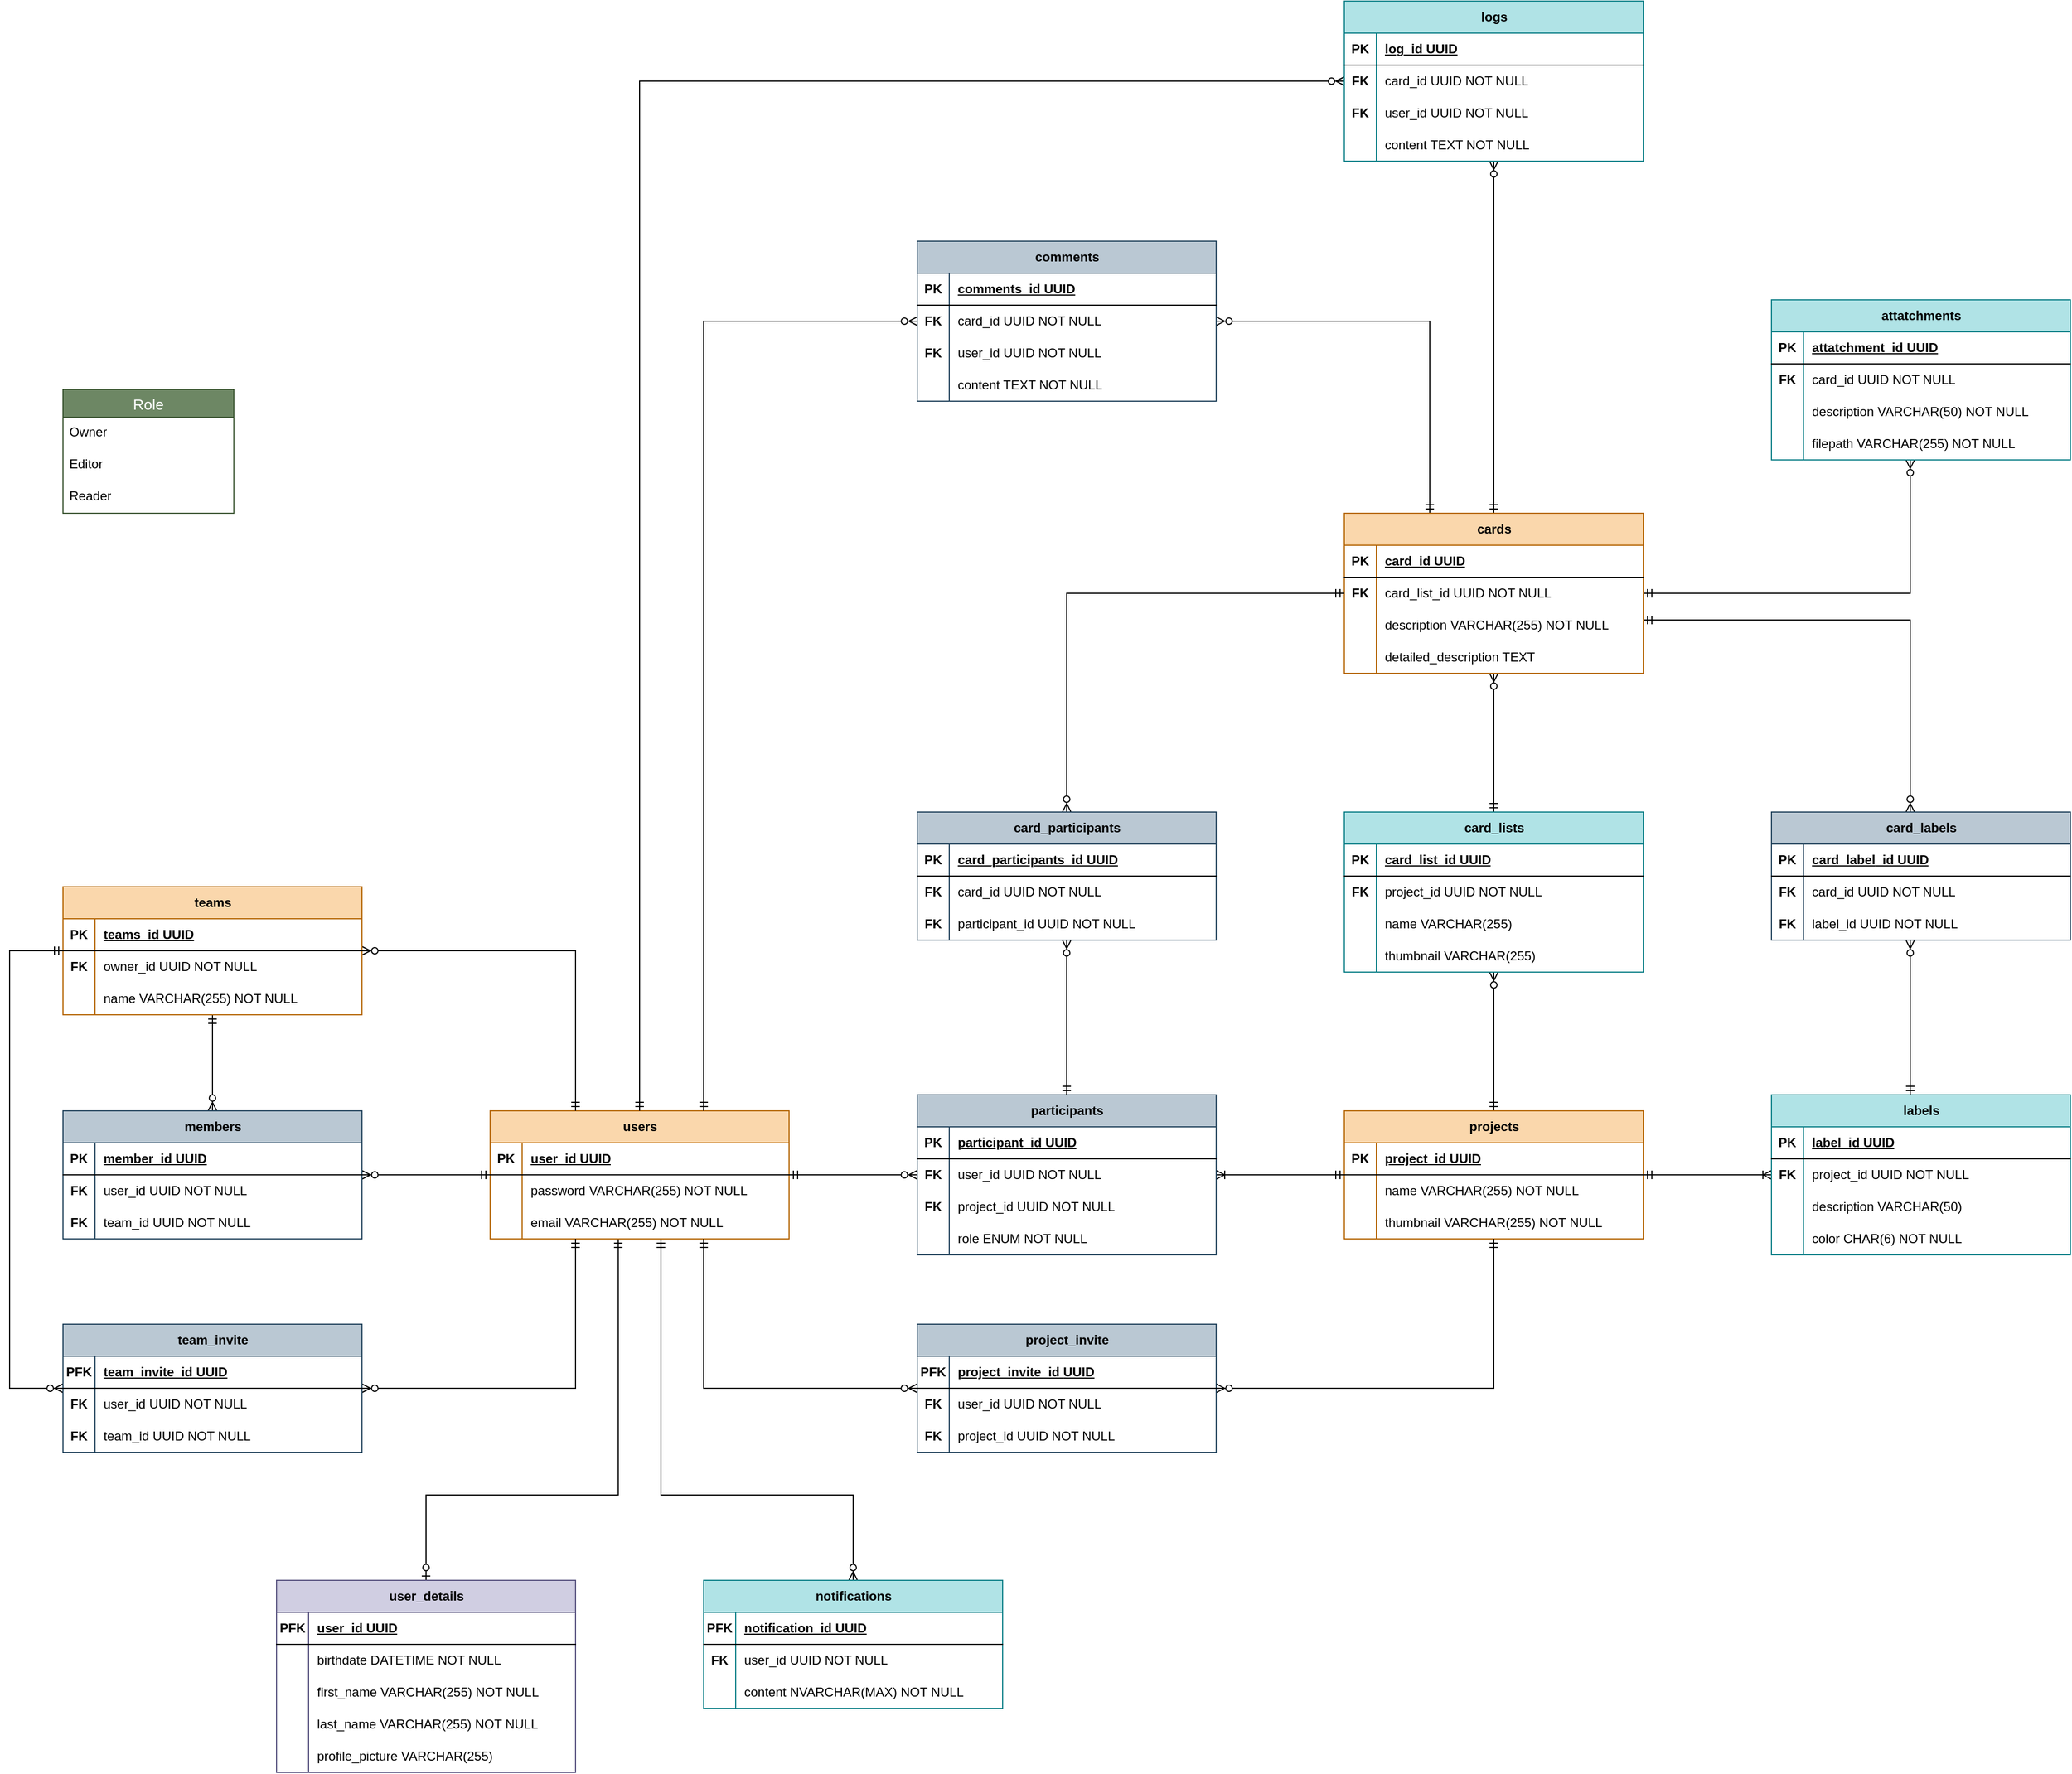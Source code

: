 <mxfile version="24.7.14" pages="2">
  <diagram name="DER" id="4qQz2pnvR6BFiZ3CpXqz">
    <mxGraphModel dx="1974" dy="1759" grid="1" gridSize="10" guides="1" tooltips="1" connect="1" arrows="1" fold="1" page="1" pageScale="1" pageWidth="827" pageHeight="1169" math="0" shadow="0">
      <root>
        <mxCell id="0" />
        <mxCell id="1" parent="0" />
        <mxCell id="gslg73cQBE5u14l12uvA-204" style="edgeStyle=orthogonalEdgeStyle;rounded=0;orthogonalLoop=1;jettySize=auto;html=1;endArrow=ERzeroToOne;endFill=0;startArrow=ERmandOne;startFill=0;" parent="1" source="gslg73cQBE5u14l12uvA-1" target="gslg73cQBE5u14l12uvA-132" edge="1">
          <mxGeometry relative="1" as="geometry">
            <Array as="points">
              <mxPoint x="520" y="400" />
              <mxPoint x="340" y="400" />
            </Array>
          </mxGeometry>
        </mxCell>
        <mxCell id="QhRXmpHB_YMVTWABadKl-47" style="edgeStyle=orthogonalEdgeStyle;rounded=0;orthogonalLoop=1;jettySize=auto;html=1;endArrow=ERzeroToMany;endFill=0;startArrow=ERmandOne;startFill=0;" parent="1" source="gslg73cQBE5u14l12uvA-1" target="QhRXmpHB_YMVTWABadKl-37" edge="1">
          <mxGeometry relative="1" as="geometry" />
        </mxCell>
        <mxCell id="WpAN5OvSZP0fInxpkPX3-17" style="edgeStyle=orthogonalEdgeStyle;rounded=0;orthogonalLoop=1;jettySize=auto;html=1;endArrow=ERzeroToMany;endFill=0;startArrow=ERmandOne;startFill=0;" parent="1" source="gslg73cQBE5u14l12uvA-1" target="WpAN5OvSZP0fInxpkPX3-1" edge="1">
          <mxGeometry relative="1" as="geometry">
            <Array as="points">
              <mxPoint x="560" y="400" />
              <mxPoint x="740" y="400" />
            </Array>
          </mxGeometry>
        </mxCell>
        <mxCell id="gslg73cQBE5u14l12uvA-1" value="users" style="shape=table;startSize=30;container=1;collapsible=1;childLayout=tableLayout;fixedRows=1;rowLines=0;fontStyle=1;align=center;resizeLast=1;html=1;fillColor=#fad7ac;strokeColor=#b46504;" parent="1" vertex="1">
          <mxGeometry x="400" y="40" width="280" height="120" as="geometry" />
        </mxCell>
        <mxCell id="gslg73cQBE5u14l12uvA-2" value="" style="shape=tableRow;horizontal=0;startSize=0;swimlaneHead=0;swimlaneBody=0;fillColor=none;collapsible=0;dropTarget=0;points=[[0,0.5],[1,0.5]];portConstraint=eastwest;top=0;left=0;right=0;bottom=1;" parent="gslg73cQBE5u14l12uvA-1" vertex="1">
          <mxGeometry y="30" width="280" height="30" as="geometry" />
        </mxCell>
        <mxCell id="gslg73cQBE5u14l12uvA-3" value="PK" style="shape=partialRectangle;connectable=0;fillColor=none;top=0;left=0;bottom=0;right=0;fontStyle=1;overflow=hidden;whiteSpace=wrap;html=1;" parent="gslg73cQBE5u14l12uvA-2" vertex="1">
          <mxGeometry width="30" height="30" as="geometry">
            <mxRectangle width="30" height="30" as="alternateBounds" />
          </mxGeometry>
        </mxCell>
        <mxCell id="gslg73cQBE5u14l12uvA-4" value="user_id UUID" style="shape=partialRectangle;connectable=0;fillColor=none;top=0;left=0;bottom=0;right=0;align=left;spacingLeft=6;fontStyle=5;overflow=hidden;whiteSpace=wrap;html=1;" parent="gslg73cQBE5u14l12uvA-2" vertex="1">
          <mxGeometry x="30" width="250" height="30" as="geometry">
            <mxRectangle width="250" height="30" as="alternateBounds" />
          </mxGeometry>
        </mxCell>
        <mxCell id="gslg73cQBE5u14l12uvA-8" value="" style="shape=tableRow;horizontal=0;startSize=0;swimlaneHead=0;swimlaneBody=0;fillColor=none;collapsible=0;dropTarget=0;points=[[0,0.5],[1,0.5]];portConstraint=eastwest;top=0;left=0;right=0;bottom=0;" parent="gslg73cQBE5u14l12uvA-1" vertex="1">
          <mxGeometry y="60" width="280" height="30" as="geometry" />
        </mxCell>
        <mxCell id="gslg73cQBE5u14l12uvA-9" value="" style="shape=partialRectangle;connectable=0;fillColor=none;top=0;left=0;bottom=0;right=0;editable=1;overflow=hidden;whiteSpace=wrap;html=1;" parent="gslg73cQBE5u14l12uvA-8" vertex="1">
          <mxGeometry width="30" height="30" as="geometry">
            <mxRectangle width="30" height="30" as="alternateBounds" />
          </mxGeometry>
        </mxCell>
        <mxCell id="gslg73cQBE5u14l12uvA-10" value="password VARCHAR(255) NOT NULL" style="shape=partialRectangle;connectable=0;fillColor=none;top=0;left=0;bottom=0;right=0;align=left;spacingLeft=6;overflow=hidden;whiteSpace=wrap;html=1;" parent="gslg73cQBE5u14l12uvA-8" vertex="1">
          <mxGeometry x="30" width="250" height="30" as="geometry">
            <mxRectangle width="250" height="30" as="alternateBounds" />
          </mxGeometry>
        </mxCell>
        <mxCell id="gslg73cQBE5u14l12uvA-11" value="" style="shape=tableRow;horizontal=0;startSize=0;swimlaneHead=0;swimlaneBody=0;fillColor=none;collapsible=0;dropTarget=0;points=[[0,0.5],[1,0.5]];portConstraint=eastwest;top=0;left=0;right=0;bottom=0;" parent="gslg73cQBE5u14l12uvA-1" vertex="1">
          <mxGeometry y="90" width="280" height="30" as="geometry" />
        </mxCell>
        <mxCell id="gslg73cQBE5u14l12uvA-12" value="" style="shape=partialRectangle;connectable=0;fillColor=none;top=0;left=0;bottom=0;right=0;editable=1;overflow=hidden;whiteSpace=wrap;html=1;" parent="gslg73cQBE5u14l12uvA-11" vertex="1">
          <mxGeometry width="30" height="30" as="geometry">
            <mxRectangle width="30" height="30" as="alternateBounds" />
          </mxGeometry>
        </mxCell>
        <mxCell id="gslg73cQBE5u14l12uvA-13" value="email VARCHAR(255) NOT NULL" style="shape=partialRectangle;connectable=0;fillColor=none;top=0;left=0;bottom=0;right=0;align=left;spacingLeft=6;overflow=hidden;whiteSpace=wrap;html=1;" parent="gslg73cQBE5u14l12uvA-11" vertex="1">
          <mxGeometry x="30" width="250" height="30" as="geometry">
            <mxRectangle width="250" height="30" as="alternateBounds" />
          </mxGeometry>
        </mxCell>
        <mxCell id="gslg73cQBE5u14l12uvA-132" value="user_details" style="shape=table;startSize=30;container=1;collapsible=1;childLayout=tableLayout;fixedRows=1;rowLines=0;fontStyle=1;align=center;resizeLast=1;html=1;fillColor=#d0cee2;strokeColor=#56517e;" parent="1" vertex="1">
          <mxGeometry x="200" y="480" width="280" height="180" as="geometry" />
        </mxCell>
        <mxCell id="gslg73cQBE5u14l12uvA-133" value="" style="shape=tableRow;horizontal=0;startSize=0;swimlaneHead=0;swimlaneBody=0;fillColor=none;collapsible=0;dropTarget=0;points=[[0,0.5],[1,0.5]];portConstraint=eastwest;top=0;left=0;right=0;bottom=1;" parent="gslg73cQBE5u14l12uvA-132" vertex="1">
          <mxGeometry y="30" width="280" height="30" as="geometry" />
        </mxCell>
        <mxCell id="gslg73cQBE5u14l12uvA-134" value="PFK" style="shape=partialRectangle;connectable=0;fillColor=none;top=0;left=0;bottom=0;right=0;fontStyle=1;overflow=hidden;whiteSpace=wrap;html=1;" parent="gslg73cQBE5u14l12uvA-133" vertex="1">
          <mxGeometry width="30" height="30" as="geometry">
            <mxRectangle width="30" height="30" as="alternateBounds" />
          </mxGeometry>
        </mxCell>
        <mxCell id="gslg73cQBE5u14l12uvA-135" value="user_id UUID" style="shape=partialRectangle;connectable=0;fillColor=none;top=0;left=0;bottom=0;right=0;align=left;spacingLeft=6;fontStyle=5;overflow=hidden;whiteSpace=wrap;html=1;" parent="gslg73cQBE5u14l12uvA-133" vertex="1">
          <mxGeometry x="30" width="250" height="30" as="geometry">
            <mxRectangle width="250" height="30" as="alternateBounds" />
          </mxGeometry>
        </mxCell>
        <mxCell id="gslg73cQBE5u14l12uvA-139" value="" style="shape=tableRow;horizontal=0;startSize=0;swimlaneHead=0;swimlaneBody=0;fillColor=none;collapsible=0;dropTarget=0;points=[[0,0.5],[1,0.5]];portConstraint=eastwest;top=0;left=0;right=0;bottom=0;" parent="gslg73cQBE5u14l12uvA-132" vertex="1">
          <mxGeometry y="60" width="280" height="30" as="geometry" />
        </mxCell>
        <mxCell id="gslg73cQBE5u14l12uvA-140" value="" style="shape=partialRectangle;connectable=0;fillColor=none;top=0;left=0;bottom=0;right=0;editable=1;overflow=hidden;whiteSpace=wrap;html=1;" parent="gslg73cQBE5u14l12uvA-139" vertex="1">
          <mxGeometry width="30" height="30" as="geometry">
            <mxRectangle width="30" height="30" as="alternateBounds" />
          </mxGeometry>
        </mxCell>
        <mxCell id="gslg73cQBE5u14l12uvA-141" value="birthdate DATETIME NOT NULL" style="shape=partialRectangle;connectable=0;fillColor=none;top=0;left=0;bottom=0;right=0;align=left;spacingLeft=6;overflow=hidden;whiteSpace=wrap;html=1;" parent="gslg73cQBE5u14l12uvA-139" vertex="1">
          <mxGeometry x="30" width="250" height="30" as="geometry">
            <mxRectangle width="250" height="30" as="alternateBounds" />
          </mxGeometry>
        </mxCell>
        <mxCell id="gslg73cQBE5u14l12uvA-151" style="shape=tableRow;horizontal=0;startSize=0;swimlaneHead=0;swimlaneBody=0;fillColor=none;collapsible=0;dropTarget=0;points=[[0,0.5],[1,0.5]];portConstraint=eastwest;top=0;left=0;right=0;bottom=0;" parent="gslg73cQBE5u14l12uvA-132" vertex="1">
          <mxGeometry y="90" width="280" height="30" as="geometry" />
        </mxCell>
        <mxCell id="gslg73cQBE5u14l12uvA-152" style="shape=partialRectangle;connectable=0;fillColor=none;top=0;left=0;bottom=0;right=0;editable=1;overflow=hidden;whiteSpace=wrap;html=1;" parent="gslg73cQBE5u14l12uvA-151" vertex="1">
          <mxGeometry width="30" height="30" as="geometry">
            <mxRectangle width="30" height="30" as="alternateBounds" />
          </mxGeometry>
        </mxCell>
        <mxCell id="gslg73cQBE5u14l12uvA-153" value="first_name VARCHAR(255) NOT NULL" style="shape=partialRectangle;connectable=0;fillColor=none;top=0;left=0;bottom=0;right=0;align=left;spacingLeft=6;overflow=hidden;whiteSpace=wrap;html=1;" parent="gslg73cQBE5u14l12uvA-151" vertex="1">
          <mxGeometry x="30" width="250" height="30" as="geometry">
            <mxRectangle width="250" height="30" as="alternateBounds" />
          </mxGeometry>
        </mxCell>
        <mxCell id="gslg73cQBE5u14l12uvA-154" style="shape=tableRow;horizontal=0;startSize=0;swimlaneHead=0;swimlaneBody=0;fillColor=none;collapsible=0;dropTarget=0;points=[[0,0.5],[1,0.5]];portConstraint=eastwest;top=0;left=0;right=0;bottom=0;" parent="gslg73cQBE5u14l12uvA-132" vertex="1">
          <mxGeometry y="120" width="280" height="30" as="geometry" />
        </mxCell>
        <mxCell id="gslg73cQBE5u14l12uvA-155" style="shape=partialRectangle;connectable=0;fillColor=none;top=0;left=0;bottom=0;right=0;editable=1;overflow=hidden;whiteSpace=wrap;html=1;" parent="gslg73cQBE5u14l12uvA-154" vertex="1">
          <mxGeometry width="30" height="30" as="geometry">
            <mxRectangle width="30" height="30" as="alternateBounds" />
          </mxGeometry>
        </mxCell>
        <mxCell id="gslg73cQBE5u14l12uvA-156" value="last_name VARCHAR(255) NOT NULL" style="shape=partialRectangle;connectable=0;fillColor=none;top=0;left=0;bottom=0;right=0;align=left;spacingLeft=6;overflow=hidden;whiteSpace=wrap;html=1;" parent="gslg73cQBE5u14l12uvA-154" vertex="1">
          <mxGeometry x="30" width="250" height="30" as="geometry">
            <mxRectangle width="250" height="30" as="alternateBounds" />
          </mxGeometry>
        </mxCell>
        <mxCell id="gslg73cQBE5u14l12uvA-160" style="shape=tableRow;horizontal=0;startSize=0;swimlaneHead=0;swimlaneBody=0;fillColor=none;collapsible=0;dropTarget=0;points=[[0,0.5],[1,0.5]];portConstraint=eastwest;top=0;left=0;right=0;bottom=0;" parent="gslg73cQBE5u14l12uvA-132" vertex="1">
          <mxGeometry y="150" width="280" height="30" as="geometry" />
        </mxCell>
        <mxCell id="gslg73cQBE5u14l12uvA-161" style="shape=partialRectangle;connectable=0;fillColor=none;top=0;left=0;bottom=0;right=0;editable=1;overflow=hidden;whiteSpace=wrap;html=1;" parent="gslg73cQBE5u14l12uvA-160" vertex="1">
          <mxGeometry width="30" height="30" as="geometry">
            <mxRectangle width="30" height="30" as="alternateBounds" />
          </mxGeometry>
        </mxCell>
        <mxCell id="gslg73cQBE5u14l12uvA-162" value="profile_picture VARCHAR(255)" style="shape=partialRectangle;connectable=0;fillColor=none;top=0;left=0;bottom=0;right=0;align=left;spacingLeft=6;overflow=hidden;whiteSpace=wrap;html=1;" parent="gslg73cQBE5u14l12uvA-160" vertex="1">
          <mxGeometry x="30" width="250" height="30" as="geometry">
            <mxRectangle width="250" height="30" as="alternateBounds" />
          </mxGeometry>
        </mxCell>
        <mxCell id="QhRXmpHB_YMVTWABadKl-24" style="edgeStyle=orthogonalEdgeStyle;rounded=0;orthogonalLoop=1;jettySize=auto;html=1;endArrow=ERzeroToMany;endFill=0;startArrow=ERmandOne;startFill=0;" parent="1" source="QhRXmpHB_YMVTWABadKl-1" target="QhRXmpHB_YMVTWABadKl-14" edge="1">
          <mxGeometry relative="1" as="geometry" />
        </mxCell>
        <mxCell id="QhRXmpHB_YMVTWABadKl-25" style="edgeStyle=orthogonalEdgeStyle;rounded=0;orthogonalLoop=1;jettySize=auto;html=1;endArrow=ERmandOne;endFill=0;startArrow=ERzeroToMany;startFill=0;" parent="1" source="QhRXmpHB_YMVTWABadKl-1" target="gslg73cQBE5u14l12uvA-1" edge="1">
          <mxGeometry relative="1" as="geometry">
            <Array as="points">
              <mxPoint x="480" y="-110" />
            </Array>
          </mxGeometry>
        </mxCell>
        <mxCell id="QhRXmpHB_YMVTWABadKl-1" value="teams" style="shape=table;startSize=30;container=1;collapsible=1;childLayout=tableLayout;fixedRows=1;rowLines=0;fontStyle=1;align=center;resizeLast=1;html=1;fillColor=#fad7ac;strokeColor=#b46504;" parent="1" vertex="1">
          <mxGeometry y="-170" width="280" height="120" as="geometry" />
        </mxCell>
        <mxCell id="QhRXmpHB_YMVTWABadKl-2" value="" style="shape=tableRow;horizontal=0;startSize=0;swimlaneHead=0;swimlaneBody=0;fillColor=none;collapsible=0;dropTarget=0;points=[[0,0.5],[1,0.5]];portConstraint=eastwest;top=0;left=0;right=0;bottom=1;" parent="QhRXmpHB_YMVTWABadKl-1" vertex="1">
          <mxGeometry y="30" width="280" height="30" as="geometry" />
        </mxCell>
        <mxCell id="QhRXmpHB_YMVTWABadKl-3" value="PK" style="shape=partialRectangle;connectable=0;fillColor=none;top=0;left=0;bottom=0;right=0;fontStyle=1;overflow=hidden;whiteSpace=wrap;html=1;" parent="QhRXmpHB_YMVTWABadKl-2" vertex="1">
          <mxGeometry width="30" height="30" as="geometry">
            <mxRectangle width="30" height="30" as="alternateBounds" />
          </mxGeometry>
        </mxCell>
        <mxCell id="QhRXmpHB_YMVTWABadKl-4" value="teams_id UUID" style="shape=partialRectangle;connectable=0;fillColor=none;top=0;left=0;bottom=0;right=0;align=left;spacingLeft=6;fontStyle=5;overflow=hidden;whiteSpace=wrap;html=1;" parent="QhRXmpHB_YMVTWABadKl-2" vertex="1">
          <mxGeometry x="30" width="250" height="30" as="geometry">
            <mxRectangle width="250" height="30" as="alternateBounds" />
          </mxGeometry>
        </mxCell>
        <mxCell id="QhRXmpHB_YMVTWABadKl-11" style="shape=tableRow;horizontal=0;startSize=0;swimlaneHead=0;swimlaneBody=0;fillColor=none;collapsible=0;dropTarget=0;points=[[0,0.5],[1,0.5]];portConstraint=eastwest;top=0;left=0;right=0;bottom=0;" parent="QhRXmpHB_YMVTWABadKl-1" vertex="1">
          <mxGeometry y="60" width="280" height="30" as="geometry" />
        </mxCell>
        <mxCell id="QhRXmpHB_YMVTWABadKl-12" value="&lt;b&gt;FK&lt;/b&gt;" style="shape=partialRectangle;connectable=0;fillColor=none;top=0;left=0;bottom=0;right=0;editable=1;overflow=hidden;whiteSpace=wrap;html=1;" parent="QhRXmpHB_YMVTWABadKl-11" vertex="1">
          <mxGeometry width="30" height="30" as="geometry">
            <mxRectangle width="30" height="30" as="alternateBounds" />
          </mxGeometry>
        </mxCell>
        <mxCell id="QhRXmpHB_YMVTWABadKl-13" value="owner_id&amp;nbsp;UUID NOT NULL" style="shape=partialRectangle;connectable=0;fillColor=none;top=0;left=0;bottom=0;right=0;align=left;spacingLeft=6;overflow=hidden;whiteSpace=wrap;html=1;" parent="QhRXmpHB_YMVTWABadKl-11" vertex="1">
          <mxGeometry x="30" width="250" height="30" as="geometry">
            <mxRectangle width="250" height="30" as="alternateBounds" />
          </mxGeometry>
        </mxCell>
        <mxCell id="QhRXmpHB_YMVTWABadKl-5" value="" style="shape=tableRow;horizontal=0;startSize=0;swimlaneHead=0;swimlaneBody=0;fillColor=none;collapsible=0;dropTarget=0;points=[[0,0.5],[1,0.5]];portConstraint=eastwest;top=0;left=0;right=0;bottom=0;" parent="QhRXmpHB_YMVTWABadKl-1" vertex="1">
          <mxGeometry y="90" width="280" height="30" as="geometry" />
        </mxCell>
        <mxCell id="QhRXmpHB_YMVTWABadKl-6" value="" style="shape=partialRectangle;connectable=0;fillColor=none;top=0;left=0;bottom=0;right=0;editable=1;overflow=hidden;whiteSpace=wrap;html=1;" parent="QhRXmpHB_YMVTWABadKl-5" vertex="1">
          <mxGeometry width="30" height="30" as="geometry">
            <mxRectangle width="30" height="30" as="alternateBounds" />
          </mxGeometry>
        </mxCell>
        <mxCell id="QhRXmpHB_YMVTWABadKl-7" value="name VARCHAR(255) NOT NULL" style="shape=partialRectangle;connectable=0;fillColor=none;top=0;left=0;bottom=0;right=0;align=left;spacingLeft=6;overflow=hidden;whiteSpace=wrap;html=1;" parent="QhRXmpHB_YMVTWABadKl-5" vertex="1">
          <mxGeometry x="30" width="250" height="30" as="geometry">
            <mxRectangle width="250" height="30" as="alternateBounds" />
          </mxGeometry>
        </mxCell>
        <mxCell id="QhRXmpHB_YMVTWABadKl-26" style="edgeStyle=orthogonalEdgeStyle;rounded=0;orthogonalLoop=1;jettySize=auto;html=1;endArrow=ERmandOne;endFill=0;startArrow=ERzeroToMany;startFill=0;" parent="1" source="QhRXmpHB_YMVTWABadKl-14" target="gslg73cQBE5u14l12uvA-1" edge="1">
          <mxGeometry relative="1" as="geometry" />
        </mxCell>
        <mxCell id="QhRXmpHB_YMVTWABadKl-14" value="members" style="shape=table;startSize=30;container=1;collapsible=1;childLayout=tableLayout;fixedRows=1;rowLines=0;fontStyle=1;align=center;resizeLast=1;html=1;fillColor=#bac8d3;strokeColor=#23445d;" parent="1" vertex="1">
          <mxGeometry y="40" width="280" height="120" as="geometry" />
        </mxCell>
        <mxCell id="QhRXmpHB_YMVTWABadKl-15" value="" style="shape=tableRow;horizontal=0;startSize=0;swimlaneHead=0;swimlaneBody=0;fillColor=none;collapsible=0;dropTarget=0;points=[[0,0.5],[1,0.5]];portConstraint=eastwest;top=0;left=0;right=0;bottom=1;" parent="QhRXmpHB_YMVTWABadKl-14" vertex="1">
          <mxGeometry y="30" width="280" height="30" as="geometry" />
        </mxCell>
        <mxCell id="QhRXmpHB_YMVTWABadKl-16" value="PK" style="shape=partialRectangle;connectable=0;fillColor=none;top=0;left=0;bottom=0;right=0;fontStyle=1;overflow=hidden;whiteSpace=wrap;html=1;" parent="QhRXmpHB_YMVTWABadKl-15" vertex="1">
          <mxGeometry width="30" height="30" as="geometry">
            <mxRectangle width="30" height="30" as="alternateBounds" />
          </mxGeometry>
        </mxCell>
        <mxCell id="QhRXmpHB_YMVTWABadKl-17" value="member_id UUID" style="shape=partialRectangle;connectable=0;fillColor=none;top=0;left=0;bottom=0;right=0;align=left;spacingLeft=6;fontStyle=5;overflow=hidden;whiteSpace=wrap;html=1;" parent="QhRXmpHB_YMVTWABadKl-15" vertex="1">
          <mxGeometry x="30" width="250" height="30" as="geometry">
            <mxRectangle width="250" height="30" as="alternateBounds" />
          </mxGeometry>
        </mxCell>
        <mxCell id="QhRXmpHB_YMVTWABadKl-18" style="shape=tableRow;horizontal=0;startSize=0;swimlaneHead=0;swimlaneBody=0;fillColor=none;collapsible=0;dropTarget=0;points=[[0,0.5],[1,0.5]];portConstraint=eastwest;top=0;left=0;right=0;bottom=0;" parent="QhRXmpHB_YMVTWABadKl-14" vertex="1">
          <mxGeometry y="60" width="280" height="30" as="geometry" />
        </mxCell>
        <mxCell id="QhRXmpHB_YMVTWABadKl-19" value="&lt;b&gt;FK&lt;/b&gt;" style="shape=partialRectangle;connectable=0;fillColor=none;top=0;left=0;bottom=0;right=0;editable=1;overflow=hidden;whiteSpace=wrap;html=1;" parent="QhRXmpHB_YMVTWABadKl-18" vertex="1">
          <mxGeometry width="30" height="30" as="geometry">
            <mxRectangle width="30" height="30" as="alternateBounds" />
          </mxGeometry>
        </mxCell>
        <mxCell id="QhRXmpHB_YMVTWABadKl-20" value="user_id&amp;nbsp;UUID NOT NULL" style="shape=partialRectangle;connectable=0;fillColor=none;top=0;left=0;bottom=0;right=0;align=left;spacingLeft=6;overflow=hidden;whiteSpace=wrap;html=1;" parent="QhRXmpHB_YMVTWABadKl-18" vertex="1">
          <mxGeometry x="30" width="250" height="30" as="geometry">
            <mxRectangle width="250" height="30" as="alternateBounds" />
          </mxGeometry>
        </mxCell>
        <mxCell id="QhRXmpHB_YMVTWABadKl-21" value="" style="shape=tableRow;horizontal=0;startSize=0;swimlaneHead=0;swimlaneBody=0;fillColor=none;collapsible=0;dropTarget=0;points=[[0,0.5],[1,0.5]];portConstraint=eastwest;top=0;left=0;right=0;bottom=0;" parent="QhRXmpHB_YMVTWABadKl-14" vertex="1">
          <mxGeometry y="90" width="280" height="30" as="geometry" />
        </mxCell>
        <mxCell id="QhRXmpHB_YMVTWABadKl-22" value="&lt;b&gt;FK&lt;/b&gt;" style="shape=partialRectangle;connectable=0;fillColor=none;top=0;left=0;bottom=0;right=0;editable=1;overflow=hidden;whiteSpace=wrap;html=1;" parent="QhRXmpHB_YMVTWABadKl-21" vertex="1">
          <mxGeometry width="30" height="30" as="geometry">
            <mxRectangle width="30" height="30" as="alternateBounds" />
          </mxGeometry>
        </mxCell>
        <mxCell id="QhRXmpHB_YMVTWABadKl-23" value="team_id UUID NOT NULL" style="shape=partialRectangle;connectable=0;fillColor=none;top=0;left=0;bottom=0;right=0;align=left;spacingLeft=6;overflow=hidden;whiteSpace=wrap;html=1;" parent="QhRXmpHB_YMVTWABadKl-21" vertex="1">
          <mxGeometry x="30" width="250" height="30" as="geometry">
            <mxRectangle width="250" height="30" as="alternateBounds" />
          </mxGeometry>
        </mxCell>
        <mxCell id="QhRXmpHB_YMVTWABadKl-82" style="edgeStyle=orthogonalEdgeStyle;rounded=0;orthogonalLoop=1;jettySize=auto;html=1;endArrow=ERzeroToMany;endFill=0;startArrow=ERmandOne;startFill=0;" parent="1" source="QhRXmpHB_YMVTWABadKl-27" target="QhRXmpHB_YMVTWABadKl-72" edge="1">
          <mxGeometry relative="1" as="geometry" />
        </mxCell>
        <mxCell id="QhRXmpHB_YMVTWABadKl-27" value="projects" style="shape=table;startSize=30;container=1;collapsible=1;childLayout=tableLayout;fixedRows=1;rowLines=0;fontStyle=1;align=center;resizeLast=1;html=1;fillColor=#fad7ac;strokeColor=#b46504;" parent="1" vertex="1">
          <mxGeometry x="1200" y="40" width="280" height="120" as="geometry" />
        </mxCell>
        <mxCell id="QhRXmpHB_YMVTWABadKl-28" value="" style="shape=tableRow;horizontal=0;startSize=0;swimlaneHead=0;swimlaneBody=0;fillColor=none;collapsible=0;dropTarget=0;points=[[0,0.5],[1,0.5]];portConstraint=eastwest;top=0;left=0;right=0;bottom=1;" parent="QhRXmpHB_YMVTWABadKl-27" vertex="1">
          <mxGeometry y="30" width="280" height="30" as="geometry" />
        </mxCell>
        <mxCell id="QhRXmpHB_YMVTWABadKl-29" value="PK" style="shape=partialRectangle;connectable=0;fillColor=none;top=0;left=0;bottom=0;right=0;fontStyle=1;overflow=hidden;whiteSpace=wrap;html=1;" parent="QhRXmpHB_YMVTWABadKl-28" vertex="1">
          <mxGeometry width="30" height="30" as="geometry">
            <mxRectangle width="30" height="30" as="alternateBounds" />
          </mxGeometry>
        </mxCell>
        <mxCell id="QhRXmpHB_YMVTWABadKl-30" value="project_id UUID" style="shape=partialRectangle;connectable=0;fillColor=none;top=0;left=0;bottom=0;right=0;align=left;spacingLeft=6;fontStyle=5;overflow=hidden;whiteSpace=wrap;html=1;" parent="QhRXmpHB_YMVTWABadKl-28" vertex="1">
          <mxGeometry x="30" width="250" height="30" as="geometry">
            <mxRectangle width="250" height="30" as="alternateBounds" />
          </mxGeometry>
        </mxCell>
        <mxCell id="QhRXmpHB_YMVTWABadKl-31" value="" style="shape=tableRow;horizontal=0;startSize=0;swimlaneHead=0;swimlaneBody=0;fillColor=none;collapsible=0;dropTarget=0;points=[[0,0.5],[1,0.5]];portConstraint=eastwest;top=0;left=0;right=0;bottom=0;" parent="QhRXmpHB_YMVTWABadKl-27" vertex="1">
          <mxGeometry y="60" width="280" height="30" as="geometry" />
        </mxCell>
        <mxCell id="QhRXmpHB_YMVTWABadKl-32" value="" style="shape=partialRectangle;connectable=0;fillColor=none;top=0;left=0;bottom=0;right=0;editable=1;overflow=hidden;whiteSpace=wrap;html=1;" parent="QhRXmpHB_YMVTWABadKl-31" vertex="1">
          <mxGeometry width="30" height="30" as="geometry">
            <mxRectangle width="30" height="30" as="alternateBounds" />
          </mxGeometry>
        </mxCell>
        <mxCell id="QhRXmpHB_YMVTWABadKl-33" value="name VARCHAR(255) NOT NULL" style="shape=partialRectangle;connectable=0;fillColor=none;top=0;left=0;bottom=0;right=0;align=left;spacingLeft=6;overflow=hidden;whiteSpace=wrap;html=1;" parent="QhRXmpHB_YMVTWABadKl-31" vertex="1">
          <mxGeometry x="30" width="250" height="30" as="geometry">
            <mxRectangle width="250" height="30" as="alternateBounds" />
          </mxGeometry>
        </mxCell>
        <mxCell id="QhRXmpHB_YMVTWABadKl-34" value="" style="shape=tableRow;horizontal=0;startSize=0;swimlaneHead=0;swimlaneBody=0;fillColor=none;collapsible=0;dropTarget=0;points=[[0,0.5],[1,0.5]];portConstraint=eastwest;top=0;left=0;right=0;bottom=0;" parent="QhRXmpHB_YMVTWABadKl-27" vertex="1">
          <mxGeometry y="90" width="280" height="30" as="geometry" />
        </mxCell>
        <mxCell id="QhRXmpHB_YMVTWABadKl-35" value="" style="shape=partialRectangle;connectable=0;fillColor=none;top=0;left=0;bottom=0;right=0;editable=1;overflow=hidden;whiteSpace=wrap;html=1;" parent="QhRXmpHB_YMVTWABadKl-34" vertex="1">
          <mxGeometry width="30" height="30" as="geometry">
            <mxRectangle width="30" height="30" as="alternateBounds" />
          </mxGeometry>
        </mxCell>
        <mxCell id="QhRXmpHB_YMVTWABadKl-36" value="thumbnail VARCHAR(255) NOT NULL" style="shape=partialRectangle;connectable=0;fillColor=none;top=0;left=0;bottom=0;right=0;align=left;spacingLeft=6;overflow=hidden;whiteSpace=wrap;html=1;" parent="QhRXmpHB_YMVTWABadKl-34" vertex="1">
          <mxGeometry x="30" width="250" height="30" as="geometry">
            <mxRectangle width="250" height="30" as="alternateBounds" />
          </mxGeometry>
        </mxCell>
        <mxCell id="QhRXmpHB_YMVTWABadKl-48" style="edgeStyle=orthogonalEdgeStyle;rounded=0;orthogonalLoop=1;jettySize=auto;html=1;startArrow=ERoneToMany;startFill=0;endArrow=ERmandOne;endFill=0;" parent="1" source="QhRXmpHB_YMVTWABadKl-37" target="QhRXmpHB_YMVTWABadKl-27" edge="1">
          <mxGeometry relative="1" as="geometry" />
        </mxCell>
        <mxCell id="QhRXmpHB_YMVTWABadKl-37" value="participants" style="shape=table;startSize=30;container=1;collapsible=1;childLayout=tableLayout;fixedRows=1;rowLines=0;fontStyle=1;align=center;resizeLast=1;html=1;fillColor=#bac8d3;strokeColor=#23445d;" parent="1" vertex="1">
          <mxGeometry x="800" y="25" width="280" height="150" as="geometry" />
        </mxCell>
        <mxCell id="QhRXmpHB_YMVTWABadKl-38" value="" style="shape=tableRow;horizontal=0;startSize=0;swimlaneHead=0;swimlaneBody=0;fillColor=none;collapsible=0;dropTarget=0;points=[[0,0.5],[1,0.5]];portConstraint=eastwest;top=0;left=0;right=0;bottom=1;" parent="QhRXmpHB_YMVTWABadKl-37" vertex="1">
          <mxGeometry y="30" width="280" height="30" as="geometry" />
        </mxCell>
        <mxCell id="QhRXmpHB_YMVTWABadKl-39" value="PK" style="shape=partialRectangle;connectable=0;fillColor=none;top=0;left=0;bottom=0;right=0;fontStyle=1;overflow=hidden;whiteSpace=wrap;html=1;" parent="QhRXmpHB_YMVTWABadKl-38" vertex="1">
          <mxGeometry width="30" height="30" as="geometry">
            <mxRectangle width="30" height="30" as="alternateBounds" />
          </mxGeometry>
        </mxCell>
        <mxCell id="QhRXmpHB_YMVTWABadKl-40" value="&lt;span style=&quot;text-align: center; text-wrap: nowrap;&quot;&gt;participant&lt;/span&gt;_id UUID" style="shape=partialRectangle;connectable=0;fillColor=none;top=0;left=0;bottom=0;right=0;align=left;spacingLeft=6;fontStyle=5;overflow=hidden;whiteSpace=wrap;html=1;" parent="QhRXmpHB_YMVTWABadKl-38" vertex="1">
          <mxGeometry x="30" width="250" height="30" as="geometry">
            <mxRectangle width="250" height="30" as="alternateBounds" />
          </mxGeometry>
        </mxCell>
        <mxCell id="QhRXmpHB_YMVTWABadKl-41" value="" style="shape=tableRow;horizontal=0;startSize=0;swimlaneHead=0;swimlaneBody=0;fillColor=none;collapsible=0;dropTarget=0;points=[[0,0.5],[1,0.5]];portConstraint=eastwest;top=0;left=0;right=0;bottom=0;" parent="QhRXmpHB_YMVTWABadKl-37" vertex="1">
          <mxGeometry y="60" width="280" height="30" as="geometry" />
        </mxCell>
        <mxCell id="QhRXmpHB_YMVTWABadKl-42" value="&lt;b&gt;FK&lt;/b&gt;" style="shape=partialRectangle;connectable=0;fillColor=none;top=0;left=0;bottom=0;right=0;editable=1;overflow=hidden;whiteSpace=wrap;html=1;" parent="QhRXmpHB_YMVTWABadKl-41" vertex="1">
          <mxGeometry width="30" height="30" as="geometry">
            <mxRectangle width="30" height="30" as="alternateBounds" />
          </mxGeometry>
        </mxCell>
        <mxCell id="QhRXmpHB_YMVTWABadKl-43" value="user_id UUID NOT NULL" style="shape=partialRectangle;connectable=0;fillColor=none;top=0;left=0;bottom=0;right=0;align=left;spacingLeft=6;overflow=hidden;whiteSpace=wrap;html=1;" parent="QhRXmpHB_YMVTWABadKl-41" vertex="1">
          <mxGeometry x="30" width="250" height="30" as="geometry">
            <mxRectangle width="250" height="30" as="alternateBounds" />
          </mxGeometry>
        </mxCell>
        <mxCell id="QhRXmpHB_YMVTWABadKl-44" value="" style="shape=tableRow;horizontal=0;startSize=0;swimlaneHead=0;swimlaneBody=0;fillColor=none;collapsible=0;dropTarget=0;points=[[0,0.5],[1,0.5]];portConstraint=eastwest;top=0;left=0;right=0;bottom=0;" parent="QhRXmpHB_YMVTWABadKl-37" vertex="1">
          <mxGeometry y="90" width="280" height="30" as="geometry" />
        </mxCell>
        <mxCell id="QhRXmpHB_YMVTWABadKl-45" value="&lt;b&gt;FK&lt;/b&gt;" style="shape=partialRectangle;connectable=0;fillColor=none;top=0;left=0;bottom=0;right=0;editable=1;overflow=hidden;whiteSpace=wrap;html=1;" parent="QhRXmpHB_YMVTWABadKl-44" vertex="1">
          <mxGeometry width="30" height="30" as="geometry">
            <mxRectangle width="30" height="30" as="alternateBounds" />
          </mxGeometry>
        </mxCell>
        <mxCell id="QhRXmpHB_YMVTWABadKl-46" value="project_id UUID NOT NULL" style="shape=partialRectangle;connectable=0;fillColor=none;top=0;left=0;bottom=0;right=0;align=left;spacingLeft=6;overflow=hidden;whiteSpace=wrap;html=1;" parent="QhRXmpHB_YMVTWABadKl-44" vertex="1">
          <mxGeometry x="30" width="250" height="30" as="geometry">
            <mxRectangle width="250" height="30" as="alternateBounds" />
          </mxGeometry>
        </mxCell>
        <mxCell id="QhRXmpHB_YMVTWABadKl-49" style="shape=tableRow;horizontal=0;startSize=0;swimlaneHead=0;swimlaneBody=0;fillColor=none;collapsible=0;dropTarget=0;points=[[0,0.5],[1,0.5]];portConstraint=eastwest;top=0;left=0;right=0;bottom=0;" parent="QhRXmpHB_YMVTWABadKl-37" vertex="1">
          <mxGeometry y="120" width="280" height="30" as="geometry" />
        </mxCell>
        <mxCell id="QhRXmpHB_YMVTWABadKl-50" style="shape=partialRectangle;connectable=0;fillColor=none;top=0;left=0;bottom=0;right=0;editable=1;overflow=hidden;whiteSpace=wrap;html=1;" parent="QhRXmpHB_YMVTWABadKl-49" vertex="1">
          <mxGeometry width="30" height="30" as="geometry">
            <mxRectangle width="30" height="30" as="alternateBounds" />
          </mxGeometry>
        </mxCell>
        <mxCell id="QhRXmpHB_YMVTWABadKl-51" value="role ENUM NOT NULL" style="shape=partialRectangle;connectable=0;fillColor=none;top=0;left=0;bottom=0;right=0;align=left;spacingLeft=6;overflow=hidden;whiteSpace=wrap;html=1;" parent="QhRXmpHB_YMVTWABadKl-49" vertex="1">
          <mxGeometry x="30" width="250" height="30" as="geometry">
            <mxRectangle width="250" height="30" as="alternateBounds" />
          </mxGeometry>
        </mxCell>
        <mxCell id="QhRXmpHB_YMVTWABadKl-52" value="Role" style="swimlane;fontStyle=0;childLayout=stackLayout;horizontal=1;startSize=26;horizontalStack=0;resizeParent=1;resizeParentMax=0;resizeLast=0;collapsible=1;marginBottom=0;align=center;fontSize=14;fillColor=#6d8764;strokeColor=#3A5431;fontColor=#ffffff;" parent="1" vertex="1">
          <mxGeometry y="-636" width="160" height="116" as="geometry" />
        </mxCell>
        <mxCell id="QhRXmpHB_YMVTWABadKl-53" value="Owner" style="text;strokeColor=none;fillColor=none;spacingLeft=4;spacingRight=4;overflow=hidden;rotatable=0;points=[[0,0.5],[1,0.5]];portConstraint=eastwest;fontSize=12;whiteSpace=wrap;html=1;" parent="QhRXmpHB_YMVTWABadKl-52" vertex="1">
          <mxGeometry y="26" width="160" height="30" as="geometry" />
        </mxCell>
        <mxCell id="QhRXmpHB_YMVTWABadKl-54" value="Editor" style="text;strokeColor=none;fillColor=none;spacingLeft=4;spacingRight=4;overflow=hidden;rotatable=0;points=[[0,0.5],[1,0.5]];portConstraint=eastwest;fontSize=12;whiteSpace=wrap;html=1;" parent="QhRXmpHB_YMVTWABadKl-52" vertex="1">
          <mxGeometry y="56" width="160" height="30" as="geometry" />
        </mxCell>
        <mxCell id="QhRXmpHB_YMVTWABadKl-55" value="Reader" style="text;strokeColor=none;fillColor=none;spacingLeft=4;spacingRight=4;overflow=hidden;rotatable=0;points=[[0,0.5],[1,0.5]];portConstraint=eastwest;fontSize=12;whiteSpace=wrap;html=1;" parent="QhRXmpHB_YMVTWABadKl-52" vertex="1">
          <mxGeometry y="86" width="160" height="30" as="geometry" />
        </mxCell>
        <mxCell id="QhRXmpHB_YMVTWABadKl-71" style="edgeStyle=orthogonalEdgeStyle;rounded=0;orthogonalLoop=1;jettySize=auto;html=1;endArrow=ERmandOne;endFill=0;startArrow=ERoneToMany;startFill=0;" parent="1" source="QhRXmpHB_YMVTWABadKl-58" target="QhRXmpHB_YMVTWABadKl-27" edge="1">
          <mxGeometry relative="1" as="geometry" />
        </mxCell>
        <mxCell id="QhRXmpHB_YMVTWABadKl-58" value="labels" style="shape=table;startSize=30;container=1;collapsible=1;childLayout=tableLayout;fixedRows=1;rowLines=0;fontStyle=1;align=center;resizeLast=1;html=1;fillColor=#b0e3e6;strokeColor=#0e8088;" parent="1" vertex="1">
          <mxGeometry x="1600" y="25" width="280" height="150" as="geometry" />
        </mxCell>
        <mxCell id="QhRXmpHB_YMVTWABadKl-59" value="" style="shape=tableRow;horizontal=0;startSize=0;swimlaneHead=0;swimlaneBody=0;fillColor=none;collapsible=0;dropTarget=0;points=[[0,0.5],[1,0.5]];portConstraint=eastwest;top=0;left=0;right=0;bottom=1;" parent="QhRXmpHB_YMVTWABadKl-58" vertex="1">
          <mxGeometry y="30" width="280" height="30" as="geometry" />
        </mxCell>
        <mxCell id="QhRXmpHB_YMVTWABadKl-60" value="PK" style="shape=partialRectangle;connectable=0;fillColor=none;top=0;left=0;bottom=0;right=0;fontStyle=1;overflow=hidden;whiteSpace=wrap;html=1;" parent="QhRXmpHB_YMVTWABadKl-59" vertex="1">
          <mxGeometry width="30" height="30" as="geometry">
            <mxRectangle width="30" height="30" as="alternateBounds" />
          </mxGeometry>
        </mxCell>
        <mxCell id="QhRXmpHB_YMVTWABadKl-61" value="label_id UUID" style="shape=partialRectangle;connectable=0;fillColor=none;top=0;left=0;bottom=0;right=0;align=left;spacingLeft=6;fontStyle=5;overflow=hidden;whiteSpace=wrap;html=1;" parent="QhRXmpHB_YMVTWABadKl-59" vertex="1">
          <mxGeometry x="30" width="250" height="30" as="geometry">
            <mxRectangle width="250" height="30" as="alternateBounds" />
          </mxGeometry>
        </mxCell>
        <mxCell id="QhRXmpHB_YMVTWABadKl-68" style="shape=tableRow;horizontal=0;startSize=0;swimlaneHead=0;swimlaneBody=0;fillColor=none;collapsible=0;dropTarget=0;points=[[0,0.5],[1,0.5]];portConstraint=eastwest;top=0;left=0;right=0;bottom=0;" parent="QhRXmpHB_YMVTWABadKl-58" vertex="1">
          <mxGeometry y="60" width="280" height="30" as="geometry" />
        </mxCell>
        <mxCell id="QhRXmpHB_YMVTWABadKl-69" value="&lt;b&gt;FK&lt;/b&gt;" style="shape=partialRectangle;connectable=0;fillColor=none;top=0;left=0;bottom=0;right=0;editable=1;overflow=hidden;whiteSpace=wrap;html=1;" parent="QhRXmpHB_YMVTWABadKl-68" vertex="1">
          <mxGeometry width="30" height="30" as="geometry">
            <mxRectangle width="30" height="30" as="alternateBounds" />
          </mxGeometry>
        </mxCell>
        <mxCell id="QhRXmpHB_YMVTWABadKl-70" value="project_id UUID NOT NULL" style="shape=partialRectangle;connectable=0;fillColor=none;top=0;left=0;bottom=0;right=0;align=left;spacingLeft=6;overflow=hidden;whiteSpace=wrap;html=1;" parent="QhRXmpHB_YMVTWABadKl-68" vertex="1">
          <mxGeometry x="30" width="250" height="30" as="geometry">
            <mxRectangle width="250" height="30" as="alternateBounds" />
          </mxGeometry>
        </mxCell>
        <mxCell id="QhRXmpHB_YMVTWABadKl-62" value="" style="shape=tableRow;horizontal=0;startSize=0;swimlaneHead=0;swimlaneBody=0;fillColor=none;collapsible=0;dropTarget=0;points=[[0,0.5],[1,0.5]];portConstraint=eastwest;top=0;left=0;right=0;bottom=0;" parent="QhRXmpHB_YMVTWABadKl-58" vertex="1">
          <mxGeometry y="90" width="280" height="30" as="geometry" />
        </mxCell>
        <mxCell id="QhRXmpHB_YMVTWABadKl-63" value="" style="shape=partialRectangle;connectable=0;fillColor=none;top=0;left=0;bottom=0;right=0;editable=1;overflow=hidden;whiteSpace=wrap;html=1;" parent="QhRXmpHB_YMVTWABadKl-62" vertex="1">
          <mxGeometry width="30" height="30" as="geometry">
            <mxRectangle width="30" height="30" as="alternateBounds" />
          </mxGeometry>
        </mxCell>
        <mxCell id="QhRXmpHB_YMVTWABadKl-64" value="description VARCHAR(50)" style="shape=partialRectangle;connectable=0;fillColor=none;top=0;left=0;bottom=0;right=0;align=left;spacingLeft=6;overflow=hidden;whiteSpace=wrap;html=1;" parent="QhRXmpHB_YMVTWABadKl-62" vertex="1">
          <mxGeometry x="30" width="250" height="30" as="geometry">
            <mxRectangle width="250" height="30" as="alternateBounds" />
          </mxGeometry>
        </mxCell>
        <mxCell id="QhRXmpHB_YMVTWABadKl-65" value="" style="shape=tableRow;horizontal=0;startSize=0;swimlaneHead=0;swimlaneBody=0;fillColor=none;collapsible=0;dropTarget=0;points=[[0,0.5],[1,0.5]];portConstraint=eastwest;top=0;left=0;right=0;bottom=0;" parent="QhRXmpHB_YMVTWABadKl-58" vertex="1">
          <mxGeometry y="120" width="280" height="30" as="geometry" />
        </mxCell>
        <mxCell id="QhRXmpHB_YMVTWABadKl-66" value="" style="shape=partialRectangle;connectable=0;fillColor=none;top=0;left=0;bottom=0;right=0;editable=1;overflow=hidden;whiteSpace=wrap;html=1;" parent="QhRXmpHB_YMVTWABadKl-65" vertex="1">
          <mxGeometry width="30" height="30" as="geometry">
            <mxRectangle width="30" height="30" as="alternateBounds" />
          </mxGeometry>
        </mxCell>
        <mxCell id="QhRXmpHB_YMVTWABadKl-67" value="color CHAR(6) NOT NULL" style="shape=partialRectangle;connectable=0;fillColor=none;top=0;left=0;bottom=0;right=0;align=left;spacingLeft=6;overflow=hidden;whiteSpace=wrap;html=1;" parent="QhRXmpHB_YMVTWABadKl-65" vertex="1">
          <mxGeometry x="30" width="250" height="30" as="geometry">
            <mxRectangle width="250" height="30" as="alternateBounds" />
          </mxGeometry>
        </mxCell>
        <mxCell id="QhRXmpHB_YMVTWABadKl-96" style="edgeStyle=orthogonalEdgeStyle;rounded=0;orthogonalLoop=1;jettySize=auto;html=1;endArrow=ERzeroToMany;endFill=0;startArrow=ERmandOne;startFill=0;" parent="1" source="QhRXmpHB_YMVTWABadKl-72" target="QhRXmpHB_YMVTWABadKl-83" edge="1">
          <mxGeometry relative="1" as="geometry" />
        </mxCell>
        <mxCell id="QhRXmpHB_YMVTWABadKl-72" value="card_lists" style="shape=table;startSize=30;container=1;collapsible=1;childLayout=tableLayout;fixedRows=1;rowLines=0;fontStyle=1;align=center;resizeLast=1;html=1;fillColor=#b0e3e6;strokeColor=#0e8088;" parent="1" vertex="1">
          <mxGeometry x="1200" y="-240" width="280" height="150" as="geometry" />
        </mxCell>
        <mxCell id="QhRXmpHB_YMVTWABadKl-73" value="" style="shape=tableRow;horizontal=0;startSize=0;swimlaneHead=0;swimlaneBody=0;fillColor=none;collapsible=0;dropTarget=0;points=[[0,0.5],[1,0.5]];portConstraint=eastwest;top=0;left=0;right=0;bottom=1;" parent="QhRXmpHB_YMVTWABadKl-72" vertex="1">
          <mxGeometry y="30" width="280" height="30" as="geometry" />
        </mxCell>
        <mxCell id="QhRXmpHB_YMVTWABadKl-74" value="PK" style="shape=partialRectangle;connectable=0;fillColor=none;top=0;left=0;bottom=0;right=0;fontStyle=1;overflow=hidden;whiteSpace=wrap;html=1;" parent="QhRXmpHB_YMVTWABadKl-73" vertex="1">
          <mxGeometry width="30" height="30" as="geometry">
            <mxRectangle width="30" height="30" as="alternateBounds" />
          </mxGeometry>
        </mxCell>
        <mxCell id="QhRXmpHB_YMVTWABadKl-75" value="card_list_id UUID" style="shape=partialRectangle;connectable=0;fillColor=none;top=0;left=0;bottom=0;right=0;align=left;spacingLeft=6;fontStyle=5;overflow=hidden;whiteSpace=wrap;html=1;" parent="QhRXmpHB_YMVTWABadKl-73" vertex="1">
          <mxGeometry x="30" width="250" height="30" as="geometry">
            <mxRectangle width="250" height="30" as="alternateBounds" />
          </mxGeometry>
        </mxCell>
        <mxCell id="QhRXmpHB_YMVTWABadKl-93" style="shape=tableRow;horizontal=0;startSize=0;swimlaneHead=0;swimlaneBody=0;fillColor=none;collapsible=0;dropTarget=0;points=[[0,0.5],[1,0.5]];portConstraint=eastwest;top=0;left=0;right=0;bottom=0;" parent="QhRXmpHB_YMVTWABadKl-72" vertex="1">
          <mxGeometry y="60" width="280" height="30" as="geometry" />
        </mxCell>
        <mxCell id="QhRXmpHB_YMVTWABadKl-94" value="&lt;b&gt;FK&lt;/b&gt;" style="shape=partialRectangle;connectable=0;fillColor=none;top=0;left=0;bottom=0;right=0;editable=1;overflow=hidden;whiteSpace=wrap;html=1;" parent="QhRXmpHB_YMVTWABadKl-93" vertex="1">
          <mxGeometry width="30" height="30" as="geometry">
            <mxRectangle width="30" height="30" as="alternateBounds" />
          </mxGeometry>
        </mxCell>
        <mxCell id="QhRXmpHB_YMVTWABadKl-95" value="project_id UUID NOT NULL" style="shape=partialRectangle;connectable=0;fillColor=none;top=0;left=0;bottom=0;right=0;align=left;spacingLeft=6;overflow=hidden;whiteSpace=wrap;html=1;" parent="QhRXmpHB_YMVTWABadKl-93" vertex="1">
          <mxGeometry x="30" width="250" height="30" as="geometry">
            <mxRectangle width="250" height="30" as="alternateBounds" />
          </mxGeometry>
        </mxCell>
        <mxCell id="QhRXmpHB_YMVTWABadKl-76" value="" style="shape=tableRow;horizontal=0;startSize=0;swimlaneHead=0;swimlaneBody=0;fillColor=none;collapsible=0;dropTarget=0;points=[[0,0.5],[1,0.5]];portConstraint=eastwest;top=0;left=0;right=0;bottom=0;" parent="QhRXmpHB_YMVTWABadKl-72" vertex="1">
          <mxGeometry y="90" width="280" height="30" as="geometry" />
        </mxCell>
        <mxCell id="QhRXmpHB_YMVTWABadKl-77" value="" style="shape=partialRectangle;connectable=0;fillColor=none;top=0;left=0;bottom=0;right=0;editable=1;overflow=hidden;whiteSpace=wrap;html=1;" parent="QhRXmpHB_YMVTWABadKl-76" vertex="1">
          <mxGeometry width="30" height="30" as="geometry">
            <mxRectangle width="30" height="30" as="alternateBounds" />
          </mxGeometry>
        </mxCell>
        <mxCell id="QhRXmpHB_YMVTWABadKl-78" value="name VARCHAR(255)" style="shape=partialRectangle;connectable=0;fillColor=none;top=0;left=0;bottom=0;right=0;align=left;spacingLeft=6;overflow=hidden;whiteSpace=wrap;html=1;" parent="QhRXmpHB_YMVTWABadKl-76" vertex="1">
          <mxGeometry x="30" width="250" height="30" as="geometry">
            <mxRectangle width="250" height="30" as="alternateBounds" />
          </mxGeometry>
        </mxCell>
        <mxCell id="QhRXmpHB_YMVTWABadKl-79" value="" style="shape=tableRow;horizontal=0;startSize=0;swimlaneHead=0;swimlaneBody=0;fillColor=none;collapsible=0;dropTarget=0;points=[[0,0.5],[1,0.5]];portConstraint=eastwest;top=0;left=0;right=0;bottom=0;" parent="QhRXmpHB_YMVTWABadKl-72" vertex="1">
          <mxGeometry y="120" width="280" height="30" as="geometry" />
        </mxCell>
        <mxCell id="QhRXmpHB_YMVTWABadKl-80" value="" style="shape=partialRectangle;connectable=0;fillColor=none;top=0;left=0;bottom=0;right=0;editable=1;overflow=hidden;whiteSpace=wrap;html=1;" parent="QhRXmpHB_YMVTWABadKl-79" vertex="1">
          <mxGeometry width="30" height="30" as="geometry">
            <mxRectangle width="30" height="30" as="alternateBounds" />
          </mxGeometry>
        </mxCell>
        <mxCell id="QhRXmpHB_YMVTWABadKl-81" value="thumbnail VARCHAR(255)" style="shape=partialRectangle;connectable=0;fillColor=none;top=0;left=0;bottom=0;right=0;align=left;spacingLeft=6;overflow=hidden;whiteSpace=wrap;html=1;" parent="QhRXmpHB_YMVTWABadKl-79" vertex="1">
          <mxGeometry x="30" width="250" height="30" as="geometry">
            <mxRectangle width="250" height="30" as="alternateBounds" />
          </mxGeometry>
        </mxCell>
        <mxCell id="QhRXmpHB_YMVTWABadKl-129" style="edgeStyle=orthogonalEdgeStyle;rounded=0;orthogonalLoop=1;jettySize=auto;html=1;endArrow=ERzeroToMany;endFill=0;startArrow=ERmandOne;startFill=0;" parent="1" source="QhRXmpHB_YMVTWABadKl-83" target="QhRXmpHB_YMVTWABadKl-116" edge="1">
          <mxGeometry relative="1" as="geometry">
            <Array as="points">
              <mxPoint x="1280" y="-700" />
            </Array>
          </mxGeometry>
        </mxCell>
        <mxCell id="QhRXmpHB_YMVTWABadKl-155" style="edgeStyle=orthogonalEdgeStyle;rounded=0;orthogonalLoop=1;jettySize=auto;html=1;endArrow=ERzeroToMany;endFill=0;startArrow=ERmandOne;startFill=0;" parent="1" source="QhRXmpHB_YMVTWABadKl-83" target="QhRXmpHB_YMVTWABadKl-142" edge="1">
          <mxGeometry relative="1" as="geometry">
            <Array as="points">
              <mxPoint x="1340" y="-620" />
              <mxPoint x="1340" y="-620" />
            </Array>
          </mxGeometry>
        </mxCell>
        <mxCell id="QhRXmpHB_YMVTWABadKl-174" style="edgeStyle=orthogonalEdgeStyle;rounded=0;orthogonalLoop=1;jettySize=auto;html=1;endArrow=ERzeroToMany;endFill=0;startArrow=ERmandOne;startFill=0;" parent="1" source="QhRXmpHB_YMVTWABadKl-83" target="QhRXmpHB_YMVTWABadKl-161" edge="1">
          <mxGeometry relative="1" as="geometry">
            <Array as="points">
              <mxPoint x="1730" y="-445" />
            </Array>
          </mxGeometry>
        </mxCell>
        <mxCell id="QhRXmpHB_YMVTWABadKl-188" style="edgeStyle=orthogonalEdgeStyle;rounded=0;orthogonalLoop=1;jettySize=auto;html=1;endArrow=ERzeroToMany;endFill=0;startArrow=ERmandOne;startFill=0;" parent="1" source="QhRXmpHB_YMVTWABadKl-83" target="QhRXmpHB_YMVTWABadKl-175" edge="1">
          <mxGeometry relative="1" as="geometry">
            <Array as="points">
              <mxPoint x="1730" y="-420" />
            </Array>
          </mxGeometry>
        </mxCell>
        <mxCell id="QhRXmpHB_YMVTWABadKl-83" value="cards" style="shape=table;startSize=30;container=1;collapsible=1;childLayout=tableLayout;fixedRows=1;rowLines=0;fontStyle=1;align=center;resizeLast=1;html=1;fillColor=#fad7ac;strokeColor=#b46504;" parent="1" vertex="1">
          <mxGeometry x="1200" y="-520" width="280" height="150" as="geometry" />
        </mxCell>
        <mxCell id="QhRXmpHB_YMVTWABadKl-84" value="" style="shape=tableRow;horizontal=0;startSize=0;swimlaneHead=0;swimlaneBody=0;fillColor=none;collapsible=0;dropTarget=0;points=[[0,0.5],[1,0.5]];portConstraint=eastwest;top=0;left=0;right=0;bottom=1;" parent="QhRXmpHB_YMVTWABadKl-83" vertex="1">
          <mxGeometry y="30" width="280" height="30" as="geometry" />
        </mxCell>
        <mxCell id="QhRXmpHB_YMVTWABadKl-85" value="PK" style="shape=partialRectangle;connectable=0;fillColor=none;top=0;left=0;bottom=0;right=0;fontStyle=1;overflow=hidden;whiteSpace=wrap;html=1;" parent="QhRXmpHB_YMVTWABadKl-84" vertex="1">
          <mxGeometry width="30" height="30" as="geometry">
            <mxRectangle width="30" height="30" as="alternateBounds" />
          </mxGeometry>
        </mxCell>
        <mxCell id="QhRXmpHB_YMVTWABadKl-86" value="card_id UUID" style="shape=partialRectangle;connectable=0;fillColor=none;top=0;left=0;bottom=0;right=0;align=left;spacingLeft=6;fontStyle=5;overflow=hidden;whiteSpace=wrap;html=1;" parent="QhRXmpHB_YMVTWABadKl-84" vertex="1">
          <mxGeometry x="30" width="250" height="30" as="geometry">
            <mxRectangle width="250" height="30" as="alternateBounds" />
          </mxGeometry>
        </mxCell>
        <mxCell id="QhRXmpHB_YMVTWABadKl-97" style="shape=tableRow;horizontal=0;startSize=0;swimlaneHead=0;swimlaneBody=0;fillColor=none;collapsible=0;dropTarget=0;points=[[0,0.5],[1,0.5]];portConstraint=eastwest;top=0;left=0;right=0;bottom=0;" parent="QhRXmpHB_YMVTWABadKl-83" vertex="1">
          <mxGeometry y="60" width="280" height="30" as="geometry" />
        </mxCell>
        <mxCell id="QhRXmpHB_YMVTWABadKl-98" value="&lt;b&gt;FK&lt;/b&gt;" style="shape=partialRectangle;connectable=0;fillColor=none;top=0;left=0;bottom=0;right=0;editable=1;overflow=hidden;whiteSpace=wrap;html=1;" parent="QhRXmpHB_YMVTWABadKl-97" vertex="1">
          <mxGeometry width="30" height="30" as="geometry">
            <mxRectangle width="30" height="30" as="alternateBounds" />
          </mxGeometry>
        </mxCell>
        <mxCell id="QhRXmpHB_YMVTWABadKl-99" value="card_list_id UUID NOT NULL" style="shape=partialRectangle;connectable=0;fillColor=none;top=0;left=0;bottom=0;right=0;align=left;spacingLeft=6;overflow=hidden;whiteSpace=wrap;html=1;" parent="QhRXmpHB_YMVTWABadKl-97" vertex="1">
          <mxGeometry x="30" width="250" height="30" as="geometry">
            <mxRectangle width="250" height="30" as="alternateBounds" />
          </mxGeometry>
        </mxCell>
        <mxCell id="QhRXmpHB_YMVTWABadKl-87" value="" style="shape=tableRow;horizontal=0;startSize=0;swimlaneHead=0;swimlaneBody=0;fillColor=none;collapsible=0;dropTarget=0;points=[[0,0.5],[1,0.5]];portConstraint=eastwest;top=0;left=0;right=0;bottom=0;" parent="QhRXmpHB_YMVTWABadKl-83" vertex="1">
          <mxGeometry y="90" width="280" height="30" as="geometry" />
        </mxCell>
        <mxCell id="QhRXmpHB_YMVTWABadKl-88" value="" style="shape=partialRectangle;connectable=0;fillColor=none;top=0;left=0;bottom=0;right=0;editable=1;overflow=hidden;whiteSpace=wrap;html=1;" parent="QhRXmpHB_YMVTWABadKl-87" vertex="1">
          <mxGeometry width="30" height="30" as="geometry">
            <mxRectangle width="30" height="30" as="alternateBounds" />
          </mxGeometry>
        </mxCell>
        <mxCell id="QhRXmpHB_YMVTWABadKl-89" value="description VARCHAR(255) NOT NULL" style="shape=partialRectangle;connectable=0;fillColor=none;top=0;left=0;bottom=0;right=0;align=left;spacingLeft=6;overflow=hidden;whiteSpace=wrap;html=1;" parent="QhRXmpHB_YMVTWABadKl-87" vertex="1">
          <mxGeometry x="30" width="250" height="30" as="geometry">
            <mxRectangle width="250" height="30" as="alternateBounds" />
          </mxGeometry>
        </mxCell>
        <mxCell id="QhRXmpHB_YMVTWABadKl-90" value="" style="shape=tableRow;horizontal=0;startSize=0;swimlaneHead=0;swimlaneBody=0;fillColor=none;collapsible=0;dropTarget=0;points=[[0,0.5],[1,0.5]];portConstraint=eastwest;top=0;left=0;right=0;bottom=0;" parent="QhRXmpHB_YMVTWABadKl-83" vertex="1">
          <mxGeometry y="120" width="280" height="30" as="geometry" />
        </mxCell>
        <mxCell id="QhRXmpHB_YMVTWABadKl-91" value="" style="shape=partialRectangle;connectable=0;fillColor=none;top=0;left=0;bottom=0;right=0;editable=1;overflow=hidden;whiteSpace=wrap;html=1;" parent="QhRXmpHB_YMVTWABadKl-90" vertex="1">
          <mxGeometry width="30" height="30" as="geometry">
            <mxRectangle width="30" height="30" as="alternateBounds" />
          </mxGeometry>
        </mxCell>
        <mxCell id="QhRXmpHB_YMVTWABadKl-92" value="detailed_description TEXT" style="shape=partialRectangle;connectable=0;fillColor=none;top=0;left=0;bottom=0;right=0;align=left;spacingLeft=6;overflow=hidden;whiteSpace=wrap;html=1;" parent="QhRXmpHB_YMVTWABadKl-90" vertex="1">
          <mxGeometry x="30" width="250" height="30" as="geometry">
            <mxRectangle width="250" height="30" as="alternateBounds" />
          </mxGeometry>
        </mxCell>
        <mxCell id="QhRXmpHB_YMVTWABadKl-114" style="edgeStyle=orthogonalEdgeStyle;rounded=0;orthogonalLoop=1;jettySize=auto;html=1;endArrow=ERmandOne;endFill=0;startArrow=ERzeroToMany;startFill=0;" parent="1" source="QhRXmpHB_YMVTWABadKl-101" target="QhRXmpHB_YMVTWABadKl-83" edge="1">
          <mxGeometry relative="1" as="geometry">
            <Array as="points">
              <mxPoint x="940" y="-445" />
            </Array>
          </mxGeometry>
        </mxCell>
        <mxCell id="QhRXmpHB_YMVTWABadKl-115" style="edgeStyle=orthogonalEdgeStyle;rounded=0;orthogonalLoop=1;jettySize=auto;html=1;endArrow=ERmandOne;endFill=0;startArrow=ERzeroToMany;startFill=0;" parent="1" source="QhRXmpHB_YMVTWABadKl-101" target="QhRXmpHB_YMVTWABadKl-37" edge="1">
          <mxGeometry relative="1" as="geometry" />
        </mxCell>
        <mxCell id="QhRXmpHB_YMVTWABadKl-101" value="card_participants" style="shape=table;startSize=30;container=1;collapsible=1;childLayout=tableLayout;fixedRows=1;rowLines=0;fontStyle=1;align=center;resizeLast=1;html=1;fillColor=#bac8d3;strokeColor=#23445d;" parent="1" vertex="1">
          <mxGeometry x="800" y="-240" width="280" height="120" as="geometry" />
        </mxCell>
        <mxCell id="QhRXmpHB_YMVTWABadKl-102" value="" style="shape=tableRow;horizontal=0;startSize=0;swimlaneHead=0;swimlaneBody=0;fillColor=none;collapsible=0;dropTarget=0;points=[[0,0.5],[1,0.5]];portConstraint=eastwest;top=0;left=0;right=0;bottom=1;" parent="QhRXmpHB_YMVTWABadKl-101" vertex="1">
          <mxGeometry y="30" width="280" height="30" as="geometry" />
        </mxCell>
        <mxCell id="QhRXmpHB_YMVTWABadKl-103" value="PK" style="shape=partialRectangle;connectable=0;fillColor=none;top=0;left=0;bottom=0;right=0;fontStyle=1;overflow=hidden;whiteSpace=wrap;html=1;" parent="QhRXmpHB_YMVTWABadKl-102" vertex="1">
          <mxGeometry width="30" height="30" as="geometry">
            <mxRectangle width="30" height="30" as="alternateBounds" />
          </mxGeometry>
        </mxCell>
        <mxCell id="QhRXmpHB_YMVTWABadKl-104" value="&lt;span style=&quot;text-align: center; text-wrap: nowrap;&quot;&gt;card_participants_&lt;/span&gt;id UUID" style="shape=partialRectangle;connectable=0;fillColor=none;top=0;left=0;bottom=0;right=0;align=left;spacingLeft=6;fontStyle=5;overflow=hidden;whiteSpace=wrap;html=1;" parent="QhRXmpHB_YMVTWABadKl-102" vertex="1">
          <mxGeometry x="30" width="250" height="30" as="geometry">
            <mxRectangle width="250" height="30" as="alternateBounds" />
          </mxGeometry>
        </mxCell>
        <mxCell id="QhRXmpHB_YMVTWABadKl-108" value="" style="shape=tableRow;horizontal=0;startSize=0;swimlaneHead=0;swimlaneBody=0;fillColor=none;collapsible=0;dropTarget=0;points=[[0,0.5],[1,0.5]];portConstraint=eastwest;top=0;left=0;right=0;bottom=0;" parent="QhRXmpHB_YMVTWABadKl-101" vertex="1">
          <mxGeometry y="60" width="280" height="30" as="geometry" />
        </mxCell>
        <mxCell id="QhRXmpHB_YMVTWABadKl-109" value="&lt;b&gt;FK&lt;/b&gt;" style="shape=partialRectangle;connectable=0;fillColor=none;top=0;left=0;bottom=0;right=0;editable=1;overflow=hidden;whiteSpace=wrap;html=1;" parent="QhRXmpHB_YMVTWABadKl-108" vertex="1">
          <mxGeometry width="30" height="30" as="geometry">
            <mxRectangle width="30" height="30" as="alternateBounds" />
          </mxGeometry>
        </mxCell>
        <mxCell id="QhRXmpHB_YMVTWABadKl-110" value="card_id UUID NOT NULL" style="shape=partialRectangle;connectable=0;fillColor=none;top=0;left=0;bottom=0;right=0;align=left;spacingLeft=6;overflow=hidden;whiteSpace=wrap;html=1;" parent="QhRXmpHB_YMVTWABadKl-108" vertex="1">
          <mxGeometry x="30" width="250" height="30" as="geometry">
            <mxRectangle width="250" height="30" as="alternateBounds" />
          </mxGeometry>
        </mxCell>
        <mxCell id="QhRXmpHB_YMVTWABadKl-105" style="shape=tableRow;horizontal=0;startSize=0;swimlaneHead=0;swimlaneBody=0;fillColor=none;collapsible=0;dropTarget=0;points=[[0,0.5],[1,0.5]];portConstraint=eastwest;top=0;left=0;right=0;bottom=0;" parent="QhRXmpHB_YMVTWABadKl-101" vertex="1">
          <mxGeometry y="90" width="280" height="30" as="geometry" />
        </mxCell>
        <mxCell id="QhRXmpHB_YMVTWABadKl-106" value="&lt;b&gt;FK&lt;/b&gt;" style="shape=partialRectangle;connectable=0;fillColor=none;top=0;left=0;bottom=0;right=0;editable=1;overflow=hidden;whiteSpace=wrap;html=1;" parent="QhRXmpHB_YMVTWABadKl-105" vertex="1">
          <mxGeometry width="30" height="30" as="geometry">
            <mxRectangle width="30" height="30" as="alternateBounds" />
          </mxGeometry>
        </mxCell>
        <mxCell id="QhRXmpHB_YMVTWABadKl-107" value="participant_id UUID NOT NULL" style="shape=partialRectangle;connectable=0;fillColor=none;top=0;left=0;bottom=0;right=0;align=left;spacingLeft=6;overflow=hidden;whiteSpace=wrap;html=1;" parent="QhRXmpHB_YMVTWABadKl-105" vertex="1">
          <mxGeometry x="30" width="250" height="30" as="geometry">
            <mxRectangle width="250" height="30" as="alternateBounds" />
          </mxGeometry>
        </mxCell>
        <mxCell id="QhRXmpHB_YMVTWABadKl-141" style="edgeStyle=orthogonalEdgeStyle;rounded=0;orthogonalLoop=1;jettySize=auto;html=1;startArrow=ERzeroToMany;startFill=0;endArrow=ERmandOne;endFill=0;" parent="1" source="QhRXmpHB_YMVTWABadKl-116" target="gslg73cQBE5u14l12uvA-1" edge="1">
          <mxGeometry relative="1" as="geometry">
            <Array as="points">
              <mxPoint x="600" y="-700" />
            </Array>
          </mxGeometry>
        </mxCell>
        <mxCell id="QhRXmpHB_YMVTWABadKl-116" value="comments" style="shape=table;startSize=30;container=1;collapsible=1;childLayout=tableLayout;fixedRows=1;rowLines=0;fontStyle=1;align=center;resizeLast=1;html=1;fillColor=#bac8d3;strokeColor=#23445d;" parent="1" vertex="1">
          <mxGeometry x="800" y="-775" width="280" height="150" as="geometry" />
        </mxCell>
        <mxCell id="QhRXmpHB_YMVTWABadKl-117" value="" style="shape=tableRow;horizontal=0;startSize=0;swimlaneHead=0;swimlaneBody=0;fillColor=none;collapsible=0;dropTarget=0;points=[[0,0.5],[1,0.5]];portConstraint=eastwest;top=0;left=0;right=0;bottom=1;" parent="QhRXmpHB_YMVTWABadKl-116" vertex="1">
          <mxGeometry y="30" width="280" height="30" as="geometry" />
        </mxCell>
        <mxCell id="QhRXmpHB_YMVTWABadKl-118" value="PK" style="shape=partialRectangle;connectable=0;fillColor=none;top=0;left=0;bottom=0;right=0;fontStyle=1;overflow=hidden;whiteSpace=wrap;html=1;" parent="QhRXmpHB_YMVTWABadKl-117" vertex="1">
          <mxGeometry width="30" height="30" as="geometry">
            <mxRectangle width="30" height="30" as="alternateBounds" />
          </mxGeometry>
        </mxCell>
        <mxCell id="QhRXmpHB_YMVTWABadKl-119" value="comments_id UUID" style="shape=partialRectangle;connectable=0;fillColor=none;top=0;left=0;bottom=0;right=0;align=left;spacingLeft=6;fontStyle=5;overflow=hidden;whiteSpace=wrap;html=1;" parent="QhRXmpHB_YMVTWABadKl-117" vertex="1">
          <mxGeometry x="30" width="250" height="30" as="geometry">
            <mxRectangle width="250" height="30" as="alternateBounds" />
          </mxGeometry>
        </mxCell>
        <mxCell id="QhRXmpHB_YMVTWABadKl-120" style="shape=tableRow;horizontal=0;startSize=0;swimlaneHead=0;swimlaneBody=0;fillColor=none;collapsible=0;dropTarget=0;points=[[0,0.5],[1,0.5]];portConstraint=eastwest;top=0;left=0;right=0;bottom=0;" parent="QhRXmpHB_YMVTWABadKl-116" vertex="1">
          <mxGeometry y="60" width="280" height="30" as="geometry" />
        </mxCell>
        <mxCell id="QhRXmpHB_YMVTWABadKl-121" value="&lt;b&gt;FK&lt;/b&gt;" style="shape=partialRectangle;connectable=0;fillColor=none;top=0;left=0;bottom=0;right=0;editable=1;overflow=hidden;whiteSpace=wrap;html=1;" parent="QhRXmpHB_YMVTWABadKl-120" vertex="1">
          <mxGeometry width="30" height="30" as="geometry">
            <mxRectangle width="30" height="30" as="alternateBounds" />
          </mxGeometry>
        </mxCell>
        <mxCell id="QhRXmpHB_YMVTWABadKl-122" value="card&lt;span style=&quot;background-color: initial;&quot;&gt;_id UUID NOT NULL&lt;/span&gt;" style="shape=partialRectangle;connectable=0;fillColor=none;top=0;left=0;bottom=0;right=0;align=left;spacingLeft=6;overflow=hidden;whiteSpace=wrap;html=1;" parent="QhRXmpHB_YMVTWABadKl-120" vertex="1">
          <mxGeometry x="30" width="250" height="30" as="geometry">
            <mxRectangle width="250" height="30" as="alternateBounds" />
          </mxGeometry>
        </mxCell>
        <mxCell id="QhRXmpHB_YMVTWABadKl-152" style="shape=tableRow;horizontal=0;startSize=0;swimlaneHead=0;swimlaneBody=0;fillColor=none;collapsible=0;dropTarget=0;points=[[0,0.5],[1,0.5]];portConstraint=eastwest;top=0;left=0;right=0;bottom=0;" parent="QhRXmpHB_YMVTWABadKl-116" vertex="1">
          <mxGeometry y="90" width="280" height="30" as="geometry" />
        </mxCell>
        <mxCell id="QhRXmpHB_YMVTWABadKl-153" value="&lt;b&gt;FK&lt;/b&gt;" style="shape=partialRectangle;connectable=0;fillColor=none;top=0;left=0;bottom=0;right=0;editable=1;overflow=hidden;whiteSpace=wrap;html=1;" parent="QhRXmpHB_YMVTWABadKl-152" vertex="1">
          <mxGeometry width="30" height="30" as="geometry">
            <mxRectangle width="30" height="30" as="alternateBounds" />
          </mxGeometry>
        </mxCell>
        <mxCell id="QhRXmpHB_YMVTWABadKl-154" value="user_id UUID NOT NULL" style="shape=partialRectangle;connectable=0;fillColor=none;top=0;left=0;bottom=0;right=0;align=left;spacingLeft=6;overflow=hidden;whiteSpace=wrap;html=1;" parent="QhRXmpHB_YMVTWABadKl-152" vertex="1">
          <mxGeometry x="30" width="250" height="30" as="geometry">
            <mxRectangle width="250" height="30" as="alternateBounds" />
          </mxGeometry>
        </mxCell>
        <mxCell id="QhRXmpHB_YMVTWABadKl-123" value="" style="shape=tableRow;horizontal=0;startSize=0;swimlaneHead=0;swimlaneBody=0;fillColor=none;collapsible=0;dropTarget=0;points=[[0,0.5],[1,0.5]];portConstraint=eastwest;top=0;left=0;right=0;bottom=0;" parent="QhRXmpHB_YMVTWABadKl-116" vertex="1">
          <mxGeometry y="120" width="280" height="30" as="geometry" />
        </mxCell>
        <mxCell id="QhRXmpHB_YMVTWABadKl-124" value="" style="shape=partialRectangle;connectable=0;fillColor=none;top=0;left=0;bottom=0;right=0;editable=1;overflow=hidden;whiteSpace=wrap;html=1;" parent="QhRXmpHB_YMVTWABadKl-123" vertex="1">
          <mxGeometry width="30" height="30" as="geometry">
            <mxRectangle width="30" height="30" as="alternateBounds" />
          </mxGeometry>
        </mxCell>
        <mxCell id="QhRXmpHB_YMVTWABadKl-125" value="content TEXT NOT NULL" style="shape=partialRectangle;connectable=0;fillColor=none;top=0;left=0;bottom=0;right=0;align=left;spacingLeft=6;overflow=hidden;whiteSpace=wrap;html=1;" parent="QhRXmpHB_YMVTWABadKl-123" vertex="1">
          <mxGeometry x="30" width="250" height="30" as="geometry">
            <mxRectangle width="250" height="30" as="alternateBounds" />
          </mxGeometry>
        </mxCell>
        <mxCell id="QhRXmpHB_YMVTWABadKl-156" style="edgeStyle=orthogonalEdgeStyle;rounded=0;orthogonalLoop=1;jettySize=auto;html=1;endArrow=ERmandOne;endFill=0;startArrow=ERzeroToMany;startFill=0;" parent="1" source="QhRXmpHB_YMVTWABadKl-142" target="gslg73cQBE5u14l12uvA-1" edge="1">
          <mxGeometry relative="1" as="geometry">
            <Array as="points">
              <mxPoint x="540" y="-925" />
            </Array>
          </mxGeometry>
        </mxCell>
        <mxCell id="QhRXmpHB_YMVTWABadKl-142" value="logs" style="shape=table;startSize=30;container=1;collapsible=1;childLayout=tableLayout;fixedRows=1;rowLines=0;fontStyle=1;align=center;resizeLast=1;html=1;fillColor=#b0e3e6;strokeColor=#0e8088;" parent="1" vertex="1">
          <mxGeometry x="1200" y="-1000" width="280" height="150" as="geometry" />
        </mxCell>
        <mxCell id="QhRXmpHB_YMVTWABadKl-143" value="" style="shape=tableRow;horizontal=0;startSize=0;swimlaneHead=0;swimlaneBody=0;fillColor=none;collapsible=0;dropTarget=0;points=[[0,0.5],[1,0.5]];portConstraint=eastwest;top=0;left=0;right=0;bottom=1;" parent="QhRXmpHB_YMVTWABadKl-142" vertex="1">
          <mxGeometry y="30" width="280" height="30" as="geometry" />
        </mxCell>
        <mxCell id="QhRXmpHB_YMVTWABadKl-144" value="PK" style="shape=partialRectangle;connectable=0;fillColor=none;top=0;left=0;bottom=0;right=0;fontStyle=1;overflow=hidden;whiteSpace=wrap;html=1;" parent="QhRXmpHB_YMVTWABadKl-143" vertex="1">
          <mxGeometry width="30" height="30" as="geometry">
            <mxRectangle width="30" height="30" as="alternateBounds" />
          </mxGeometry>
        </mxCell>
        <mxCell id="QhRXmpHB_YMVTWABadKl-145" value="log_id UUID" style="shape=partialRectangle;connectable=0;fillColor=none;top=0;left=0;bottom=0;right=0;align=left;spacingLeft=6;fontStyle=5;overflow=hidden;whiteSpace=wrap;html=1;" parent="QhRXmpHB_YMVTWABadKl-143" vertex="1">
          <mxGeometry x="30" width="250" height="30" as="geometry">
            <mxRectangle width="250" height="30" as="alternateBounds" />
          </mxGeometry>
        </mxCell>
        <mxCell id="QhRXmpHB_YMVTWABadKl-146" style="shape=tableRow;horizontal=0;startSize=0;swimlaneHead=0;swimlaneBody=0;fillColor=none;collapsible=0;dropTarget=0;points=[[0,0.5],[1,0.5]];portConstraint=eastwest;top=0;left=0;right=0;bottom=0;" parent="QhRXmpHB_YMVTWABadKl-142" vertex="1">
          <mxGeometry y="60" width="280" height="30" as="geometry" />
        </mxCell>
        <mxCell id="QhRXmpHB_YMVTWABadKl-147" value="&lt;b&gt;FK&lt;/b&gt;" style="shape=partialRectangle;connectable=0;fillColor=none;top=0;left=0;bottom=0;right=0;editable=1;overflow=hidden;whiteSpace=wrap;html=1;" parent="QhRXmpHB_YMVTWABadKl-146" vertex="1">
          <mxGeometry width="30" height="30" as="geometry">
            <mxRectangle width="30" height="30" as="alternateBounds" />
          </mxGeometry>
        </mxCell>
        <mxCell id="QhRXmpHB_YMVTWABadKl-148" value="card&lt;span style=&quot;background-color: initial;&quot;&gt;_id UUID NOT NULL&lt;/span&gt;" style="shape=partialRectangle;connectable=0;fillColor=none;top=0;left=0;bottom=0;right=0;align=left;spacingLeft=6;overflow=hidden;whiteSpace=wrap;html=1;" parent="QhRXmpHB_YMVTWABadKl-146" vertex="1">
          <mxGeometry x="30" width="250" height="30" as="geometry">
            <mxRectangle width="250" height="30" as="alternateBounds" />
          </mxGeometry>
        </mxCell>
        <mxCell id="QhRXmpHB_YMVTWABadKl-158" style="shape=tableRow;horizontal=0;startSize=0;swimlaneHead=0;swimlaneBody=0;fillColor=none;collapsible=0;dropTarget=0;points=[[0,0.5],[1,0.5]];portConstraint=eastwest;top=0;left=0;right=0;bottom=0;" parent="QhRXmpHB_YMVTWABadKl-142" vertex="1">
          <mxGeometry y="90" width="280" height="30" as="geometry" />
        </mxCell>
        <mxCell id="QhRXmpHB_YMVTWABadKl-159" value="&lt;b&gt;FK&lt;/b&gt;" style="shape=partialRectangle;connectable=0;fillColor=none;top=0;left=0;bottom=0;right=0;editable=1;overflow=hidden;whiteSpace=wrap;html=1;" parent="QhRXmpHB_YMVTWABadKl-158" vertex="1">
          <mxGeometry width="30" height="30" as="geometry">
            <mxRectangle width="30" height="30" as="alternateBounds" />
          </mxGeometry>
        </mxCell>
        <mxCell id="QhRXmpHB_YMVTWABadKl-160" value="user_id UUID NOT NULL" style="shape=partialRectangle;connectable=0;fillColor=none;top=0;left=0;bottom=0;right=0;align=left;spacingLeft=6;overflow=hidden;whiteSpace=wrap;html=1;" parent="QhRXmpHB_YMVTWABadKl-158" vertex="1">
          <mxGeometry x="30" width="250" height="30" as="geometry">
            <mxRectangle width="250" height="30" as="alternateBounds" />
          </mxGeometry>
        </mxCell>
        <mxCell id="QhRXmpHB_YMVTWABadKl-149" value="" style="shape=tableRow;horizontal=0;startSize=0;swimlaneHead=0;swimlaneBody=0;fillColor=none;collapsible=0;dropTarget=0;points=[[0,0.5],[1,0.5]];portConstraint=eastwest;top=0;left=0;right=0;bottom=0;" parent="QhRXmpHB_YMVTWABadKl-142" vertex="1">
          <mxGeometry y="120" width="280" height="30" as="geometry" />
        </mxCell>
        <mxCell id="QhRXmpHB_YMVTWABadKl-150" value="" style="shape=partialRectangle;connectable=0;fillColor=none;top=0;left=0;bottom=0;right=0;editable=1;overflow=hidden;whiteSpace=wrap;html=1;" parent="QhRXmpHB_YMVTWABadKl-149" vertex="1">
          <mxGeometry width="30" height="30" as="geometry">
            <mxRectangle width="30" height="30" as="alternateBounds" />
          </mxGeometry>
        </mxCell>
        <mxCell id="QhRXmpHB_YMVTWABadKl-151" value="content TEXT NOT NULL" style="shape=partialRectangle;connectable=0;fillColor=none;top=0;left=0;bottom=0;right=0;align=left;spacingLeft=6;overflow=hidden;whiteSpace=wrap;html=1;" parent="QhRXmpHB_YMVTWABadKl-149" vertex="1">
          <mxGeometry x="30" width="250" height="30" as="geometry">
            <mxRectangle width="250" height="30" as="alternateBounds" />
          </mxGeometry>
        </mxCell>
        <mxCell id="QhRXmpHB_YMVTWABadKl-161" value="attatchments" style="shape=table;startSize=30;container=1;collapsible=1;childLayout=tableLayout;fixedRows=1;rowLines=0;fontStyle=1;align=center;resizeLast=1;html=1;fillColor=#b0e3e6;strokeColor=#0e8088;" parent="1" vertex="1">
          <mxGeometry x="1600" y="-720" width="280" height="150" as="geometry" />
        </mxCell>
        <mxCell id="QhRXmpHB_YMVTWABadKl-162" value="" style="shape=tableRow;horizontal=0;startSize=0;swimlaneHead=0;swimlaneBody=0;fillColor=none;collapsible=0;dropTarget=0;points=[[0,0.5],[1,0.5]];portConstraint=eastwest;top=0;left=0;right=0;bottom=1;" parent="QhRXmpHB_YMVTWABadKl-161" vertex="1">
          <mxGeometry y="30" width="280" height="30" as="geometry" />
        </mxCell>
        <mxCell id="QhRXmpHB_YMVTWABadKl-163" value="PK" style="shape=partialRectangle;connectable=0;fillColor=none;top=0;left=0;bottom=0;right=0;fontStyle=1;overflow=hidden;whiteSpace=wrap;html=1;" parent="QhRXmpHB_YMVTWABadKl-162" vertex="1">
          <mxGeometry width="30" height="30" as="geometry">
            <mxRectangle width="30" height="30" as="alternateBounds" />
          </mxGeometry>
        </mxCell>
        <mxCell id="QhRXmpHB_YMVTWABadKl-164" value="&lt;span style=&quot;text-align: center; text-wrap: nowrap;&quot;&gt;attatchment&lt;/span&gt;_id UUID" style="shape=partialRectangle;connectable=0;fillColor=none;top=0;left=0;bottom=0;right=0;align=left;spacingLeft=6;fontStyle=5;overflow=hidden;whiteSpace=wrap;html=1;" parent="QhRXmpHB_YMVTWABadKl-162" vertex="1">
          <mxGeometry x="30" width="250" height="30" as="geometry">
            <mxRectangle width="250" height="30" as="alternateBounds" />
          </mxGeometry>
        </mxCell>
        <mxCell id="QhRXmpHB_YMVTWABadKl-165" style="shape=tableRow;horizontal=0;startSize=0;swimlaneHead=0;swimlaneBody=0;fillColor=none;collapsible=0;dropTarget=0;points=[[0,0.5],[1,0.5]];portConstraint=eastwest;top=0;left=0;right=0;bottom=0;" parent="QhRXmpHB_YMVTWABadKl-161" vertex="1">
          <mxGeometry y="60" width="280" height="30" as="geometry" />
        </mxCell>
        <mxCell id="QhRXmpHB_YMVTWABadKl-166" value="&lt;b&gt;FK&lt;/b&gt;" style="shape=partialRectangle;connectable=0;fillColor=none;top=0;left=0;bottom=0;right=0;editable=1;overflow=hidden;whiteSpace=wrap;html=1;" parent="QhRXmpHB_YMVTWABadKl-165" vertex="1">
          <mxGeometry width="30" height="30" as="geometry">
            <mxRectangle width="30" height="30" as="alternateBounds" />
          </mxGeometry>
        </mxCell>
        <mxCell id="QhRXmpHB_YMVTWABadKl-167" value="card&lt;span style=&quot;background-color: initial;&quot;&gt;_id UUID NOT NULL&lt;/span&gt;" style="shape=partialRectangle;connectable=0;fillColor=none;top=0;left=0;bottom=0;right=0;align=left;spacingLeft=6;overflow=hidden;whiteSpace=wrap;html=1;" parent="QhRXmpHB_YMVTWABadKl-165" vertex="1">
          <mxGeometry x="30" width="250" height="30" as="geometry">
            <mxRectangle width="250" height="30" as="alternateBounds" />
          </mxGeometry>
        </mxCell>
        <mxCell id="QhRXmpHB_YMVTWABadKl-168" style="shape=tableRow;horizontal=0;startSize=0;swimlaneHead=0;swimlaneBody=0;fillColor=none;collapsible=0;dropTarget=0;points=[[0,0.5],[1,0.5]];portConstraint=eastwest;top=0;left=0;right=0;bottom=0;" parent="QhRXmpHB_YMVTWABadKl-161" vertex="1">
          <mxGeometry y="90" width="280" height="30" as="geometry" />
        </mxCell>
        <mxCell id="QhRXmpHB_YMVTWABadKl-169" value="" style="shape=partialRectangle;connectable=0;fillColor=none;top=0;left=0;bottom=0;right=0;editable=1;overflow=hidden;whiteSpace=wrap;html=1;" parent="QhRXmpHB_YMVTWABadKl-168" vertex="1">
          <mxGeometry width="30" height="30" as="geometry">
            <mxRectangle width="30" height="30" as="alternateBounds" />
          </mxGeometry>
        </mxCell>
        <mxCell id="QhRXmpHB_YMVTWABadKl-170" value="description VARCHAR(50) NOT NULL" style="shape=partialRectangle;connectable=0;fillColor=none;top=0;left=0;bottom=0;right=0;align=left;spacingLeft=6;overflow=hidden;whiteSpace=wrap;html=1;" parent="QhRXmpHB_YMVTWABadKl-168" vertex="1">
          <mxGeometry x="30" width="250" height="30" as="geometry">
            <mxRectangle width="250" height="30" as="alternateBounds" />
          </mxGeometry>
        </mxCell>
        <mxCell id="QhRXmpHB_YMVTWABadKl-171" value="" style="shape=tableRow;horizontal=0;startSize=0;swimlaneHead=0;swimlaneBody=0;fillColor=none;collapsible=0;dropTarget=0;points=[[0,0.5],[1,0.5]];portConstraint=eastwest;top=0;left=0;right=0;bottom=0;" parent="QhRXmpHB_YMVTWABadKl-161" vertex="1">
          <mxGeometry y="120" width="280" height="30" as="geometry" />
        </mxCell>
        <mxCell id="QhRXmpHB_YMVTWABadKl-172" value="" style="shape=partialRectangle;connectable=0;fillColor=none;top=0;left=0;bottom=0;right=0;editable=1;overflow=hidden;whiteSpace=wrap;html=1;" parent="QhRXmpHB_YMVTWABadKl-171" vertex="1">
          <mxGeometry width="30" height="30" as="geometry">
            <mxRectangle width="30" height="30" as="alternateBounds" />
          </mxGeometry>
        </mxCell>
        <mxCell id="QhRXmpHB_YMVTWABadKl-173" value="filepath VARCHAR(255) NOT NULL" style="shape=partialRectangle;connectable=0;fillColor=none;top=0;left=0;bottom=0;right=0;align=left;spacingLeft=6;overflow=hidden;whiteSpace=wrap;html=1;" parent="QhRXmpHB_YMVTWABadKl-171" vertex="1">
          <mxGeometry x="30" width="250" height="30" as="geometry">
            <mxRectangle width="250" height="30" as="alternateBounds" />
          </mxGeometry>
        </mxCell>
        <mxCell id="QhRXmpHB_YMVTWABadKl-189" style="edgeStyle=orthogonalEdgeStyle;rounded=0;orthogonalLoop=1;jettySize=auto;html=1;endArrow=ERmandOne;endFill=0;startArrow=ERzeroToMany;startFill=0;" parent="1" source="QhRXmpHB_YMVTWABadKl-175" target="QhRXmpHB_YMVTWABadKl-58" edge="1">
          <mxGeometry relative="1" as="geometry">
            <Array as="points">
              <mxPoint x="1730" y="-30" />
              <mxPoint x="1730" y="-30" />
            </Array>
          </mxGeometry>
        </mxCell>
        <mxCell id="QhRXmpHB_YMVTWABadKl-175" value="card_labels" style="shape=table;startSize=30;container=1;collapsible=1;childLayout=tableLayout;fixedRows=1;rowLines=0;fontStyle=1;align=center;resizeLast=1;html=1;fillColor=#bac8d3;strokeColor=#23445d;" parent="1" vertex="1">
          <mxGeometry x="1600" y="-240" width="280" height="120" as="geometry" />
        </mxCell>
        <mxCell id="QhRXmpHB_YMVTWABadKl-176" value="" style="shape=tableRow;horizontal=0;startSize=0;swimlaneHead=0;swimlaneBody=0;fillColor=none;collapsible=0;dropTarget=0;points=[[0,0.5],[1,0.5]];portConstraint=eastwest;top=0;left=0;right=0;bottom=1;" parent="QhRXmpHB_YMVTWABadKl-175" vertex="1">
          <mxGeometry y="30" width="280" height="30" as="geometry" />
        </mxCell>
        <mxCell id="QhRXmpHB_YMVTWABadKl-177" value="PK" style="shape=partialRectangle;connectable=0;fillColor=none;top=0;left=0;bottom=0;right=0;fontStyle=1;overflow=hidden;whiteSpace=wrap;html=1;" parent="QhRXmpHB_YMVTWABadKl-176" vertex="1">
          <mxGeometry width="30" height="30" as="geometry">
            <mxRectangle width="30" height="30" as="alternateBounds" />
          </mxGeometry>
        </mxCell>
        <mxCell id="QhRXmpHB_YMVTWABadKl-178" value="&lt;span style=&quot;text-align: center; text-wrap: nowrap;&quot;&gt;card_label&lt;/span&gt;_id UUID" style="shape=partialRectangle;connectable=0;fillColor=none;top=0;left=0;bottom=0;right=0;align=left;spacingLeft=6;fontStyle=5;overflow=hidden;whiteSpace=wrap;html=1;" parent="QhRXmpHB_YMVTWABadKl-176" vertex="1">
          <mxGeometry x="30" width="250" height="30" as="geometry">
            <mxRectangle width="250" height="30" as="alternateBounds" />
          </mxGeometry>
        </mxCell>
        <mxCell id="QhRXmpHB_YMVTWABadKl-179" style="shape=tableRow;horizontal=0;startSize=0;swimlaneHead=0;swimlaneBody=0;fillColor=none;collapsible=0;dropTarget=0;points=[[0,0.5],[1,0.5]];portConstraint=eastwest;top=0;left=0;right=0;bottom=0;" parent="QhRXmpHB_YMVTWABadKl-175" vertex="1">
          <mxGeometry y="60" width="280" height="30" as="geometry" />
        </mxCell>
        <mxCell id="QhRXmpHB_YMVTWABadKl-180" value="&lt;b&gt;FK&lt;/b&gt;" style="shape=partialRectangle;connectable=0;fillColor=none;top=0;left=0;bottom=0;right=0;editable=1;overflow=hidden;whiteSpace=wrap;html=1;" parent="QhRXmpHB_YMVTWABadKl-179" vertex="1">
          <mxGeometry width="30" height="30" as="geometry">
            <mxRectangle width="30" height="30" as="alternateBounds" />
          </mxGeometry>
        </mxCell>
        <mxCell id="QhRXmpHB_YMVTWABadKl-181" value="card_id UUID NOT NULL" style="shape=partialRectangle;connectable=0;fillColor=none;top=0;left=0;bottom=0;right=0;align=left;spacingLeft=6;overflow=hidden;whiteSpace=wrap;html=1;" parent="QhRXmpHB_YMVTWABadKl-179" vertex="1">
          <mxGeometry x="30" width="250" height="30" as="geometry">
            <mxRectangle width="250" height="30" as="alternateBounds" />
          </mxGeometry>
        </mxCell>
        <mxCell id="QhRXmpHB_YMVTWABadKl-185" value="" style="shape=tableRow;horizontal=0;startSize=0;swimlaneHead=0;swimlaneBody=0;fillColor=none;collapsible=0;dropTarget=0;points=[[0,0.5],[1,0.5]];portConstraint=eastwest;top=0;left=0;right=0;bottom=0;" parent="QhRXmpHB_YMVTWABadKl-175" vertex="1">
          <mxGeometry y="90" width="280" height="30" as="geometry" />
        </mxCell>
        <mxCell id="QhRXmpHB_YMVTWABadKl-186" value="&lt;b&gt;FK&lt;/b&gt;" style="shape=partialRectangle;connectable=0;fillColor=none;top=0;left=0;bottom=0;right=0;editable=1;overflow=hidden;whiteSpace=wrap;html=1;" parent="QhRXmpHB_YMVTWABadKl-185" vertex="1">
          <mxGeometry width="30" height="30" as="geometry">
            <mxRectangle width="30" height="30" as="alternateBounds" />
          </mxGeometry>
        </mxCell>
        <mxCell id="QhRXmpHB_YMVTWABadKl-187" value="label_id UUID NOT NULL" style="shape=partialRectangle;connectable=0;fillColor=none;top=0;left=0;bottom=0;right=0;align=left;spacingLeft=6;overflow=hidden;whiteSpace=wrap;html=1;" parent="QhRXmpHB_YMVTWABadKl-185" vertex="1">
          <mxGeometry x="30" width="250" height="30" as="geometry">
            <mxRectangle width="250" height="30" as="alternateBounds" />
          </mxGeometry>
        </mxCell>
        <mxCell id="WpAN5OvSZP0fInxpkPX3-1" value="notifications" style="shape=table;startSize=30;container=1;collapsible=1;childLayout=tableLayout;fixedRows=1;rowLines=0;fontStyle=1;align=center;resizeLast=1;html=1;fillColor=#b0e3e6;strokeColor=#0e8088;" parent="1" vertex="1">
          <mxGeometry x="600" y="480" width="280" height="120" as="geometry" />
        </mxCell>
        <mxCell id="WpAN5OvSZP0fInxpkPX3-2" value="" style="shape=tableRow;horizontal=0;startSize=0;swimlaneHead=0;swimlaneBody=0;fillColor=none;collapsible=0;dropTarget=0;points=[[0,0.5],[1,0.5]];portConstraint=eastwest;top=0;left=0;right=0;bottom=1;" parent="WpAN5OvSZP0fInxpkPX3-1" vertex="1">
          <mxGeometry y="30" width="280" height="30" as="geometry" />
        </mxCell>
        <mxCell id="WpAN5OvSZP0fInxpkPX3-3" value="PFK" style="shape=partialRectangle;connectable=0;fillColor=none;top=0;left=0;bottom=0;right=0;fontStyle=1;overflow=hidden;whiteSpace=wrap;html=1;" parent="WpAN5OvSZP0fInxpkPX3-2" vertex="1">
          <mxGeometry width="30" height="30" as="geometry">
            <mxRectangle width="30" height="30" as="alternateBounds" />
          </mxGeometry>
        </mxCell>
        <mxCell id="WpAN5OvSZP0fInxpkPX3-4" value="notification_id UUID" style="shape=partialRectangle;connectable=0;fillColor=none;top=0;left=0;bottom=0;right=0;align=left;spacingLeft=6;fontStyle=5;overflow=hidden;whiteSpace=wrap;html=1;" parent="WpAN5OvSZP0fInxpkPX3-2" vertex="1">
          <mxGeometry x="30" width="250" height="30" as="geometry">
            <mxRectangle width="250" height="30" as="alternateBounds" />
          </mxGeometry>
        </mxCell>
        <mxCell id="WpAN5OvSZP0fInxpkPX3-18" style="shape=tableRow;horizontal=0;startSize=0;swimlaneHead=0;swimlaneBody=0;fillColor=none;collapsible=0;dropTarget=0;points=[[0,0.5],[1,0.5]];portConstraint=eastwest;top=0;left=0;right=0;bottom=0;" parent="WpAN5OvSZP0fInxpkPX3-1" vertex="1">
          <mxGeometry y="60" width="280" height="30" as="geometry" />
        </mxCell>
        <mxCell id="WpAN5OvSZP0fInxpkPX3-19" value="&lt;b&gt;FK&lt;/b&gt;" style="shape=partialRectangle;connectable=0;fillColor=none;top=0;left=0;bottom=0;right=0;editable=1;overflow=hidden;whiteSpace=wrap;html=1;" parent="WpAN5OvSZP0fInxpkPX3-18" vertex="1">
          <mxGeometry width="30" height="30" as="geometry">
            <mxRectangle width="30" height="30" as="alternateBounds" />
          </mxGeometry>
        </mxCell>
        <mxCell id="WpAN5OvSZP0fInxpkPX3-20" value="user_id UUID NOT NULL" style="shape=partialRectangle;connectable=0;fillColor=none;top=0;left=0;bottom=0;right=0;align=left;spacingLeft=6;overflow=hidden;whiteSpace=wrap;html=1;" parent="WpAN5OvSZP0fInxpkPX3-18" vertex="1">
          <mxGeometry x="30" width="250" height="30" as="geometry">
            <mxRectangle width="250" height="30" as="alternateBounds" />
          </mxGeometry>
        </mxCell>
        <mxCell id="WpAN5OvSZP0fInxpkPX3-8" style="shape=tableRow;horizontal=0;startSize=0;swimlaneHead=0;swimlaneBody=0;fillColor=none;collapsible=0;dropTarget=0;points=[[0,0.5],[1,0.5]];portConstraint=eastwest;top=0;left=0;right=0;bottom=0;" parent="WpAN5OvSZP0fInxpkPX3-1" vertex="1">
          <mxGeometry y="90" width="280" height="30" as="geometry" />
        </mxCell>
        <mxCell id="WpAN5OvSZP0fInxpkPX3-9" style="shape=partialRectangle;connectable=0;fillColor=none;top=0;left=0;bottom=0;right=0;editable=1;overflow=hidden;whiteSpace=wrap;html=1;" parent="WpAN5OvSZP0fInxpkPX3-8" vertex="1">
          <mxGeometry width="30" height="30" as="geometry">
            <mxRectangle width="30" height="30" as="alternateBounds" />
          </mxGeometry>
        </mxCell>
        <mxCell id="WpAN5OvSZP0fInxpkPX3-10" value="content NVARCHAR(MAX) NOT NULL" style="shape=partialRectangle;connectable=0;fillColor=none;top=0;left=0;bottom=0;right=0;align=left;spacingLeft=6;overflow=hidden;whiteSpace=wrap;html=1;" parent="WpAN5OvSZP0fInxpkPX3-8" vertex="1">
          <mxGeometry x="30" width="250" height="30" as="geometry">
            <mxRectangle width="250" height="30" as="alternateBounds" />
          </mxGeometry>
        </mxCell>
        <mxCell id="8J66ReFBDHHdWjP2mVTH-14" style="edgeStyle=orthogonalEdgeStyle;rounded=0;orthogonalLoop=1;jettySize=auto;html=1;endArrow=ERmandOne;endFill=0;startArrow=ERzeroToMany;startFill=0;" edge="1" parent="1" source="8J66ReFBDHHdWjP2mVTH-1" target="gslg73cQBE5u14l12uvA-1">
          <mxGeometry relative="1" as="geometry">
            <Array as="points">
              <mxPoint x="600" y="300" />
            </Array>
          </mxGeometry>
        </mxCell>
        <mxCell id="8J66ReFBDHHdWjP2mVTH-15" style="edgeStyle=orthogonalEdgeStyle;rounded=0;orthogonalLoop=1;jettySize=auto;html=1;endArrow=ERmandOne;endFill=0;startArrow=ERzeroToMany;startFill=0;" edge="1" parent="1" source="8J66ReFBDHHdWjP2mVTH-1" target="QhRXmpHB_YMVTWABadKl-27">
          <mxGeometry relative="1" as="geometry">
            <Array as="points">
              <mxPoint x="1340" y="300" />
            </Array>
          </mxGeometry>
        </mxCell>
        <mxCell id="8J66ReFBDHHdWjP2mVTH-1" value="project_invite" style="shape=table;startSize=30;container=1;collapsible=1;childLayout=tableLayout;fixedRows=1;rowLines=0;fontStyle=1;align=center;resizeLast=1;html=1;fillColor=#bac8d3;strokeColor=#23445d;" vertex="1" parent="1">
          <mxGeometry x="800" y="240" width="280" height="120" as="geometry" />
        </mxCell>
        <mxCell id="8J66ReFBDHHdWjP2mVTH-2" value="" style="shape=tableRow;horizontal=0;startSize=0;swimlaneHead=0;swimlaneBody=0;fillColor=none;collapsible=0;dropTarget=0;points=[[0,0.5],[1,0.5]];portConstraint=eastwest;top=0;left=0;right=0;bottom=1;" vertex="1" parent="8J66ReFBDHHdWjP2mVTH-1">
          <mxGeometry y="30" width="280" height="30" as="geometry" />
        </mxCell>
        <mxCell id="8J66ReFBDHHdWjP2mVTH-3" value="PFK" style="shape=partialRectangle;connectable=0;fillColor=none;top=0;left=0;bottom=0;right=0;fontStyle=1;overflow=hidden;whiteSpace=wrap;html=1;" vertex="1" parent="8J66ReFBDHHdWjP2mVTH-2">
          <mxGeometry width="30" height="30" as="geometry">
            <mxRectangle width="30" height="30" as="alternateBounds" />
          </mxGeometry>
        </mxCell>
        <mxCell id="8J66ReFBDHHdWjP2mVTH-4" value="&lt;span style=&quot;text-align: center; text-wrap: nowrap;&quot;&gt;project_invite_id&amp;nbsp;&lt;/span&gt;UUID" style="shape=partialRectangle;connectable=0;fillColor=none;top=0;left=0;bottom=0;right=0;align=left;spacingLeft=6;fontStyle=5;overflow=hidden;whiteSpace=wrap;html=1;" vertex="1" parent="8J66ReFBDHHdWjP2mVTH-2">
          <mxGeometry x="30" width="250" height="30" as="geometry">
            <mxRectangle width="250" height="30" as="alternateBounds" />
          </mxGeometry>
        </mxCell>
        <mxCell id="8J66ReFBDHHdWjP2mVTH-5" style="shape=tableRow;horizontal=0;startSize=0;swimlaneHead=0;swimlaneBody=0;fillColor=none;collapsible=0;dropTarget=0;points=[[0,0.5],[1,0.5]];portConstraint=eastwest;top=0;left=0;right=0;bottom=0;" vertex="1" parent="8J66ReFBDHHdWjP2mVTH-1">
          <mxGeometry y="60" width="280" height="30" as="geometry" />
        </mxCell>
        <mxCell id="8J66ReFBDHHdWjP2mVTH-6" value="&lt;b&gt;FK&lt;/b&gt;" style="shape=partialRectangle;connectable=0;fillColor=none;top=0;left=0;bottom=0;right=0;editable=1;overflow=hidden;whiteSpace=wrap;html=1;" vertex="1" parent="8J66ReFBDHHdWjP2mVTH-5">
          <mxGeometry width="30" height="30" as="geometry">
            <mxRectangle width="30" height="30" as="alternateBounds" />
          </mxGeometry>
        </mxCell>
        <mxCell id="8J66ReFBDHHdWjP2mVTH-7" value="user_id UUID NOT NULL" style="shape=partialRectangle;connectable=0;fillColor=none;top=0;left=0;bottom=0;right=0;align=left;spacingLeft=6;overflow=hidden;whiteSpace=wrap;html=1;" vertex="1" parent="8J66ReFBDHHdWjP2mVTH-5">
          <mxGeometry x="30" width="250" height="30" as="geometry">
            <mxRectangle width="250" height="30" as="alternateBounds" />
          </mxGeometry>
        </mxCell>
        <mxCell id="8J66ReFBDHHdWjP2mVTH-8" value="" style="shape=tableRow;horizontal=0;startSize=0;swimlaneHead=0;swimlaneBody=0;fillColor=none;collapsible=0;dropTarget=0;points=[[0,0.5],[1,0.5]];portConstraint=eastwest;top=0;left=0;right=0;bottom=0;" vertex="1" parent="8J66ReFBDHHdWjP2mVTH-1">
          <mxGeometry y="90" width="280" height="30" as="geometry" />
        </mxCell>
        <mxCell id="8J66ReFBDHHdWjP2mVTH-9" value="&lt;b&gt;FK&lt;/b&gt;" style="shape=partialRectangle;connectable=0;fillColor=none;top=0;left=0;bottom=0;right=0;editable=1;overflow=hidden;whiteSpace=wrap;html=1;" vertex="1" parent="8J66ReFBDHHdWjP2mVTH-8">
          <mxGeometry width="30" height="30" as="geometry">
            <mxRectangle width="30" height="30" as="alternateBounds" />
          </mxGeometry>
        </mxCell>
        <mxCell id="8J66ReFBDHHdWjP2mVTH-10" value="project_id UUID NOT NULL" style="shape=partialRectangle;connectable=0;fillColor=none;top=0;left=0;bottom=0;right=0;align=left;spacingLeft=6;overflow=hidden;whiteSpace=wrap;html=1;" vertex="1" parent="8J66ReFBDHHdWjP2mVTH-8">
          <mxGeometry x="30" width="250" height="30" as="geometry">
            <mxRectangle width="250" height="30" as="alternateBounds" />
          </mxGeometry>
        </mxCell>
        <mxCell id="8J66ReFBDHHdWjP2mVTH-26" style="edgeStyle=orthogonalEdgeStyle;rounded=0;orthogonalLoop=1;jettySize=auto;html=1;endArrow=ERmandOne;endFill=0;startArrow=ERzeroToMany;startFill=0;" edge="1" parent="1" source="8J66ReFBDHHdWjP2mVTH-16" target="gslg73cQBE5u14l12uvA-1">
          <mxGeometry relative="1" as="geometry">
            <Array as="points">
              <mxPoint x="480" y="300" />
            </Array>
          </mxGeometry>
        </mxCell>
        <mxCell id="8J66ReFBDHHdWjP2mVTH-27" style="edgeStyle=orthogonalEdgeStyle;rounded=0;orthogonalLoop=1;jettySize=auto;html=1;endArrow=ERmandOne;endFill=0;startArrow=ERzeroToMany;startFill=0;" edge="1" parent="1" source="8J66ReFBDHHdWjP2mVTH-16" target="QhRXmpHB_YMVTWABadKl-1">
          <mxGeometry relative="1" as="geometry">
            <Array as="points">
              <mxPoint x="-50" y="300" />
              <mxPoint x="-50" y="-110" />
            </Array>
          </mxGeometry>
        </mxCell>
        <mxCell id="8J66ReFBDHHdWjP2mVTH-16" value="team_invite" style="shape=table;startSize=30;container=1;collapsible=1;childLayout=tableLayout;fixedRows=1;rowLines=0;fontStyle=1;align=center;resizeLast=1;html=1;fillColor=#bac8d3;strokeColor=#23445d;" vertex="1" parent="1">
          <mxGeometry y="240" width="280" height="120" as="geometry" />
        </mxCell>
        <mxCell id="8J66ReFBDHHdWjP2mVTH-17" value="" style="shape=tableRow;horizontal=0;startSize=0;swimlaneHead=0;swimlaneBody=0;fillColor=none;collapsible=0;dropTarget=0;points=[[0,0.5],[1,0.5]];portConstraint=eastwest;top=0;left=0;right=0;bottom=1;" vertex="1" parent="8J66ReFBDHHdWjP2mVTH-16">
          <mxGeometry y="30" width="280" height="30" as="geometry" />
        </mxCell>
        <mxCell id="8J66ReFBDHHdWjP2mVTH-18" value="PFK" style="shape=partialRectangle;connectable=0;fillColor=none;top=0;left=0;bottom=0;right=0;fontStyle=1;overflow=hidden;whiteSpace=wrap;html=1;" vertex="1" parent="8J66ReFBDHHdWjP2mVTH-17">
          <mxGeometry width="30" height="30" as="geometry">
            <mxRectangle width="30" height="30" as="alternateBounds" />
          </mxGeometry>
        </mxCell>
        <mxCell id="8J66ReFBDHHdWjP2mVTH-19" value="&lt;span style=&quot;text-align: center; text-wrap: nowrap;&quot;&gt;team&lt;/span&gt;&lt;span style=&quot;text-align: center; text-wrap: nowrap;&quot;&gt;_invite_id&amp;nbsp;&lt;/span&gt;UUID" style="shape=partialRectangle;connectable=0;fillColor=none;top=0;left=0;bottom=0;right=0;align=left;spacingLeft=6;fontStyle=5;overflow=hidden;whiteSpace=wrap;html=1;" vertex="1" parent="8J66ReFBDHHdWjP2mVTH-17">
          <mxGeometry x="30" width="250" height="30" as="geometry">
            <mxRectangle width="250" height="30" as="alternateBounds" />
          </mxGeometry>
        </mxCell>
        <mxCell id="8J66ReFBDHHdWjP2mVTH-20" style="shape=tableRow;horizontal=0;startSize=0;swimlaneHead=0;swimlaneBody=0;fillColor=none;collapsible=0;dropTarget=0;points=[[0,0.5],[1,0.5]];portConstraint=eastwest;top=0;left=0;right=0;bottom=0;" vertex="1" parent="8J66ReFBDHHdWjP2mVTH-16">
          <mxGeometry y="60" width="280" height="30" as="geometry" />
        </mxCell>
        <mxCell id="8J66ReFBDHHdWjP2mVTH-21" value="&lt;b&gt;FK&lt;/b&gt;" style="shape=partialRectangle;connectable=0;fillColor=none;top=0;left=0;bottom=0;right=0;editable=1;overflow=hidden;whiteSpace=wrap;html=1;" vertex="1" parent="8J66ReFBDHHdWjP2mVTH-20">
          <mxGeometry width="30" height="30" as="geometry">
            <mxRectangle width="30" height="30" as="alternateBounds" />
          </mxGeometry>
        </mxCell>
        <mxCell id="8J66ReFBDHHdWjP2mVTH-22" value="user_id UUID NOT NULL" style="shape=partialRectangle;connectable=0;fillColor=none;top=0;left=0;bottom=0;right=0;align=left;spacingLeft=6;overflow=hidden;whiteSpace=wrap;html=1;" vertex="1" parent="8J66ReFBDHHdWjP2mVTH-20">
          <mxGeometry x="30" width="250" height="30" as="geometry">
            <mxRectangle width="250" height="30" as="alternateBounds" />
          </mxGeometry>
        </mxCell>
        <mxCell id="8J66ReFBDHHdWjP2mVTH-23" value="" style="shape=tableRow;horizontal=0;startSize=0;swimlaneHead=0;swimlaneBody=0;fillColor=none;collapsible=0;dropTarget=0;points=[[0,0.5],[1,0.5]];portConstraint=eastwest;top=0;left=0;right=0;bottom=0;" vertex="1" parent="8J66ReFBDHHdWjP2mVTH-16">
          <mxGeometry y="90" width="280" height="30" as="geometry" />
        </mxCell>
        <mxCell id="8J66ReFBDHHdWjP2mVTH-24" value="&lt;b&gt;FK&lt;/b&gt;" style="shape=partialRectangle;connectable=0;fillColor=none;top=0;left=0;bottom=0;right=0;editable=1;overflow=hidden;whiteSpace=wrap;html=1;" vertex="1" parent="8J66ReFBDHHdWjP2mVTH-23">
          <mxGeometry width="30" height="30" as="geometry">
            <mxRectangle width="30" height="30" as="alternateBounds" />
          </mxGeometry>
        </mxCell>
        <mxCell id="8J66ReFBDHHdWjP2mVTH-25" value="&lt;span style=&quot;text-align: center; text-wrap: nowrap;&quot;&gt;team&lt;/span&gt;_id UUID NOT NULL" style="shape=partialRectangle;connectable=0;fillColor=none;top=0;left=0;bottom=0;right=0;align=left;spacingLeft=6;overflow=hidden;whiteSpace=wrap;html=1;" vertex="1" parent="8J66ReFBDHHdWjP2mVTH-23">
          <mxGeometry x="30" width="250" height="30" as="geometry">
            <mxRectangle width="250" height="30" as="alternateBounds" />
          </mxGeometry>
        </mxCell>
      </root>
    </mxGraphModel>
  </diagram>
  <diagram id="rYEch8MpEPW2QzouHXhT" name="MER">
    <mxGraphModel dx="3217" dy="1300" grid="1" gridSize="10" guides="1" tooltips="1" connect="1" arrows="1" fold="1" page="1" pageScale="1" pageWidth="827" pageHeight="1169" math="0" shadow="0">
      <root>
        <mxCell id="0" />
        <mxCell id="1" parent="0" />
        <mxCell id="Eh6BBYymvyjDYgiK1gME-4" style="edgeStyle=orthogonalEdgeStyle;rounded=0;orthogonalLoop=1;jettySize=auto;html=1;endArrow=ERmandOne;endFill=0;startArrow=ERmandOne;startFill=0;" edge="1" parent="1" source="Eh6BBYymvyjDYgiK1gME-1" target="Eh6BBYymvyjDYgiK1gME-2">
          <mxGeometry relative="1" as="geometry" />
        </mxCell>
        <mxCell id="Eh6BBYymvyjDYgiK1gME-26" style="edgeStyle=orthogonalEdgeStyle;rounded=0;orthogonalLoop=1;jettySize=auto;html=1;endArrow=ERzeroToMany;endFill=0;startArrow=ERzeroToMany;startFill=0;" edge="1" parent="1" source="Eh6BBYymvyjDYgiK1gME-1" target="Eh6BBYymvyjDYgiK1gME-25">
          <mxGeometry relative="1" as="geometry" />
        </mxCell>
        <mxCell id="Eh6BBYymvyjDYgiK1gME-27" style="edgeStyle=orthogonalEdgeStyle;rounded=0;orthogonalLoop=1;jettySize=auto;html=1;endArrow=ERzeroToMany;endFill=0;startArrow=ERzeroToMany;startFill=0;" edge="1" parent="1" source="Eh6BBYymvyjDYgiK1gME-1" target="Eh6BBYymvyjDYgiK1gME-5">
          <mxGeometry relative="1" as="geometry">
            <Array as="points">
              <mxPoint x="480" y="410" />
              <mxPoint x="480" y="410" />
            </Array>
          </mxGeometry>
        </mxCell>
        <mxCell id="Eh6BBYymvyjDYgiK1gME-28" style="edgeStyle=orthogonalEdgeStyle;rounded=0;orthogonalLoop=1;jettySize=auto;html=1;endArrow=ERzeroToMany;endFill=0;startArrow=ERmandOne;startFill=0;" edge="1" parent="1" source="Eh6BBYymvyjDYgiK1gME-1" target="Eh6BBYymvyjDYgiK1gME-5">
          <mxGeometry relative="1" as="geometry">
            <Array as="points">
              <mxPoint x="480" y="450" />
              <mxPoint x="480" y="450" />
            </Array>
          </mxGeometry>
        </mxCell>
        <mxCell id="Eh6BBYymvyjDYgiK1gME-1" value="&lt;font style=&quot;font-size: 18px;&quot;&gt;User&lt;/font&gt;" style="rounded=1;whiteSpace=wrap;html=1;" vertex="1" parent="1">
          <mxGeometry x="200" y="400" width="200" height="60" as="geometry" />
        </mxCell>
        <mxCell id="Eh6BBYymvyjDYgiK1gME-2" value="&lt;span style=&quot;font-size: 18px;&quot;&gt;UserDetails&lt;/span&gt;" style="rounded=1;whiteSpace=wrap;html=1;" vertex="1" parent="1">
          <mxGeometry x="200" y="600" width="200" height="60" as="geometry" />
        </mxCell>
        <mxCell id="Eh6BBYymvyjDYgiK1gME-29" style="edgeStyle=orthogonalEdgeStyle;rounded=0;orthogonalLoop=1;jettySize=auto;html=1;endArrow=ERzeroToMany;endFill=0;startArrow=ERmandOne;startFill=0;" edge="1" parent="1" source="Eh6BBYymvyjDYgiK1gME-5" target="Eh6BBYymvyjDYgiK1gME-6">
          <mxGeometry relative="1" as="geometry" />
        </mxCell>
        <mxCell id="Eh6BBYymvyjDYgiK1gME-30" style="edgeStyle=orthogonalEdgeStyle;rounded=0;orthogonalLoop=1;jettySize=auto;html=1;endArrow=ERzeroToMany;endFill=0;startArrow=ERmandOne;startFill=0;" edge="1" parent="1" source="Eh6BBYymvyjDYgiK1gME-5" target="Eh6BBYymvyjDYgiK1gME-8">
          <mxGeometry relative="1" as="geometry" />
        </mxCell>
        <mxCell id="Eh6BBYymvyjDYgiK1gME-5" value="&lt;font style=&quot;font-size: 18px;&quot;&gt;Project&lt;/font&gt;" style="rounded=1;whiteSpace=wrap;html=1;" vertex="1" parent="1">
          <mxGeometry x="520" y="400" width="200" height="60" as="geometry" />
        </mxCell>
        <mxCell id="Eh6BBYymvyjDYgiK1gME-31" style="edgeStyle=orthogonalEdgeStyle;rounded=0;orthogonalLoop=1;jettySize=auto;html=1;endArrow=ERzeroToMany;endFill=0;startArrow=ERmandOne;startFill=0;" edge="1" parent="1" source="Eh6BBYymvyjDYgiK1gME-6" target="Eh6BBYymvyjDYgiK1gME-7">
          <mxGeometry relative="1" as="geometry" />
        </mxCell>
        <mxCell id="Eh6BBYymvyjDYgiK1gME-6" value="&lt;font style=&quot;font-size: 18px;&quot;&gt;CardList&lt;/font&gt;" style="rounded=1;whiteSpace=wrap;html=1;" vertex="1" parent="1">
          <mxGeometry x="840" y="400" width="200" height="60" as="geometry" />
        </mxCell>
        <mxCell id="Eh6BBYymvyjDYgiK1gME-35" style="edgeStyle=orthogonalEdgeStyle;rounded=0;orthogonalLoop=1;jettySize=auto;html=1;endArrow=ERzeroToMany;endFill=0;startArrow=ERmandOne;startFill=0;" edge="1" parent="1" source="Eh6BBYymvyjDYgiK1gME-7" target="Eh6BBYymvyjDYgiK1gME-34">
          <mxGeometry relative="1" as="geometry">
            <Array as="points">
              <mxPoint x="1260" y="270" />
            </Array>
          </mxGeometry>
        </mxCell>
        <mxCell id="Eh6BBYymvyjDYgiK1gME-38" style="edgeStyle=orthogonalEdgeStyle;rounded=0;orthogonalLoop=1;jettySize=auto;html=1;endArrow=ERzeroToMany;endFill=0;startArrow=ERmandOne;startFill=0;" edge="1" parent="1" source="Eh6BBYymvyjDYgiK1gME-7" target="Eh6BBYymvyjDYgiK1gME-37">
          <mxGeometry relative="1" as="geometry">
            <Array as="points">
              <mxPoint x="1460" y="410" />
            </Array>
          </mxGeometry>
        </mxCell>
        <mxCell id="Eh6BBYymvyjDYgiK1gME-7" value="&lt;font style=&quot;font-size: 18px;&quot;&gt;Card&lt;/font&gt;" style="rounded=1;whiteSpace=wrap;html=1;" vertex="1" parent="1">
          <mxGeometry x="1160" y="400" width="200" height="60" as="geometry" />
        </mxCell>
        <mxCell id="Eh6BBYymvyjDYgiK1gME-33" style="edgeStyle=orthogonalEdgeStyle;rounded=0;orthogonalLoop=1;jettySize=auto;html=1;endArrow=ERzeroToMany;endFill=0;startArrow=ERzeroToMany;startFill=0;" edge="1" parent="1" source="Eh6BBYymvyjDYgiK1gME-8" target="Eh6BBYymvyjDYgiK1gME-7">
          <mxGeometry relative="1" as="geometry" />
        </mxCell>
        <mxCell id="Eh6BBYymvyjDYgiK1gME-8" value="&lt;font style=&quot;font-size: 18px;&quot;&gt;Label&lt;/font&gt;" style="rounded=1;whiteSpace=wrap;html=1;" vertex="1" parent="1">
          <mxGeometry x="520" y="600" width="200" height="60" as="geometry" />
        </mxCell>
        <mxCell id="Eh6BBYymvyjDYgiK1gME-9" value="Desktop?" style="rounded=1;whiteSpace=wrap;html=1;" vertex="1" parent="1">
          <mxGeometry x="440" y="1790" width="200" height="60" as="geometry" />
        </mxCell>
        <mxCell id="Eh6BBYymvyjDYgiK1gME-10" style="edgeStyle=orthogonalEdgeStyle;rounded=0;orthogonalLoop=1;jettySize=auto;html=1;endArrow=ERmandOne;endFill=0;startArrow=ERmandOne;startFill=0;" edge="1" parent="1" source="Eh6BBYymvyjDYgiK1gME-11" target="Eh6BBYymvyjDYgiK1gME-12">
          <mxGeometry relative="1" as="geometry" />
        </mxCell>
        <mxCell id="Eh6BBYymvyjDYgiK1gME-11" value="&lt;font style=&quot;font-size: 18px;&quot;&gt;User&lt;/font&gt;" style="rounded=1;whiteSpace=wrap;html=1;" vertex="1" parent="1">
          <mxGeometry x="80" y="1790" width="200" height="60" as="geometry" />
        </mxCell>
        <mxCell id="Eh6BBYymvyjDYgiK1gME-12" value="&lt;span style=&quot;font-size: 18px;&quot;&gt;UserDetails&lt;/span&gt;" style="rounded=1;whiteSpace=wrap;html=1;" vertex="1" parent="1">
          <mxGeometry x="80" y="1930" width="200" height="60" as="geometry" />
        </mxCell>
        <mxCell id="Eh6BBYymvyjDYgiK1gME-19" style="edgeStyle=orthogonalEdgeStyle;rounded=0;orthogonalLoop=1;jettySize=auto;html=1;entryX=0.5;entryY=0;entryDx=0;entryDy=0;endArrow=ERoneToMany;endFill=0;startArrow=ERmandOne;startFill=0;" edge="1" parent="1" source="Eh6BBYymvyjDYgiK1gME-13" target="Eh6BBYymvyjDYgiK1gME-14">
          <mxGeometry relative="1" as="geometry" />
        </mxCell>
        <mxCell id="Eh6BBYymvyjDYgiK1gME-13" value="&lt;font style=&quot;font-size: 18px;&quot;&gt;Project&lt;/font&gt;" style="rounded=1;whiteSpace=wrap;html=1;" vertex="1" parent="1">
          <mxGeometry x="800" y="1790" width="200" height="60" as="geometry" />
        </mxCell>
        <mxCell id="Eh6BBYymvyjDYgiK1gME-14" value="&lt;font style=&quot;font-size: 18px;&quot;&gt;ProjectCard&lt;/font&gt;" style="rounded=1;whiteSpace=wrap;html=1;" vertex="1" parent="1">
          <mxGeometry x="800" y="1930" width="200" height="60" as="geometry" />
        </mxCell>
        <mxCell id="Eh6BBYymvyjDYgiK1gME-15" value="&lt;font style=&quot;font-size: 18px;&quot;&gt;ProjectCardItem&lt;/font&gt;" style="rounded=1;whiteSpace=wrap;html=1;" vertex="1" parent="1">
          <mxGeometry x="800" y="2070" width="200" height="60" as="geometry" />
        </mxCell>
        <mxCell id="Eh6BBYymvyjDYgiK1gME-16" value="&lt;font style=&quot;font-size: 18px;&quot;&gt;Label&lt;/font&gt;" style="rounded=1;whiteSpace=wrap;html=1;" vertex="1" parent="1">
          <mxGeometry x="1160" y="2060" width="200" height="60" as="geometry" />
        </mxCell>
        <mxCell id="Eh6BBYymvyjDYgiK1gME-25" value="&lt;font style=&quot;font-size: 18px;&quot;&gt;Team&lt;/font&gt;" style="rounded=1;whiteSpace=wrap;html=1;" vertex="1" parent="1">
          <mxGeometry x="-120" y="400" width="200" height="60" as="geometry" />
        </mxCell>
        <mxCell id="Eh6BBYymvyjDYgiK1gME-36" style="edgeStyle=orthogonalEdgeStyle;rounded=0;orthogonalLoop=1;jettySize=auto;html=1;endArrow=ERmandOne;endFill=0;startArrow=ERzeroToMany;startFill=0;" edge="1" parent="1" source="Eh6BBYymvyjDYgiK1gME-34" target="Eh6BBYymvyjDYgiK1gME-1">
          <mxGeometry relative="1" as="geometry">
            <Array as="points">
              <mxPoint x="300" y="270" />
            </Array>
          </mxGeometry>
        </mxCell>
        <mxCell id="Eh6BBYymvyjDYgiK1gME-34" value="&lt;font style=&quot;font-size: 18px;&quot;&gt;Comments&lt;/font&gt;" style="rounded=1;whiteSpace=wrap;html=1;" vertex="1" parent="1">
          <mxGeometry x="840" y="240" width="200" height="60" as="geometry" />
        </mxCell>
        <mxCell id="Eh6BBYymvyjDYgiK1gME-37" value="&lt;font style=&quot;font-size: 18px;&quot;&gt;Attachments&lt;/font&gt;" style="rounded=1;whiteSpace=wrap;html=1;" vertex="1" parent="1">
          <mxGeometry x="1360" y="200" width="200" height="60" as="geometry" />
        </mxCell>
        <mxCell id="Eh6BBYymvyjDYgiK1gME-40" style="edgeStyle=orthogonalEdgeStyle;rounded=0;orthogonalLoop=1;jettySize=auto;html=1;endArrow=ERmandOne;endFill=0;startArrow=ERzeroToMany;startFill=0;" edge="1" parent="1" source="Eh6BBYymvyjDYgiK1gME-39" target="Eh6BBYymvyjDYgiK1gME-7">
          <mxGeometry relative="1" as="geometry">
            <Array as="points">
              <mxPoint x="1460" y="440" />
            </Array>
          </mxGeometry>
        </mxCell>
        <mxCell id="Eh6BBYymvyjDYgiK1gME-39" value="&lt;font style=&quot;font-size: 18px;&quot;&gt;Log&lt;/font&gt;" style="rounded=1;whiteSpace=wrap;html=1;" vertex="1" parent="1">
          <mxGeometry x="1360" y="600" width="200" height="60" as="geometry" />
        </mxCell>
      </root>
    </mxGraphModel>
  </diagram>
</mxfile>
